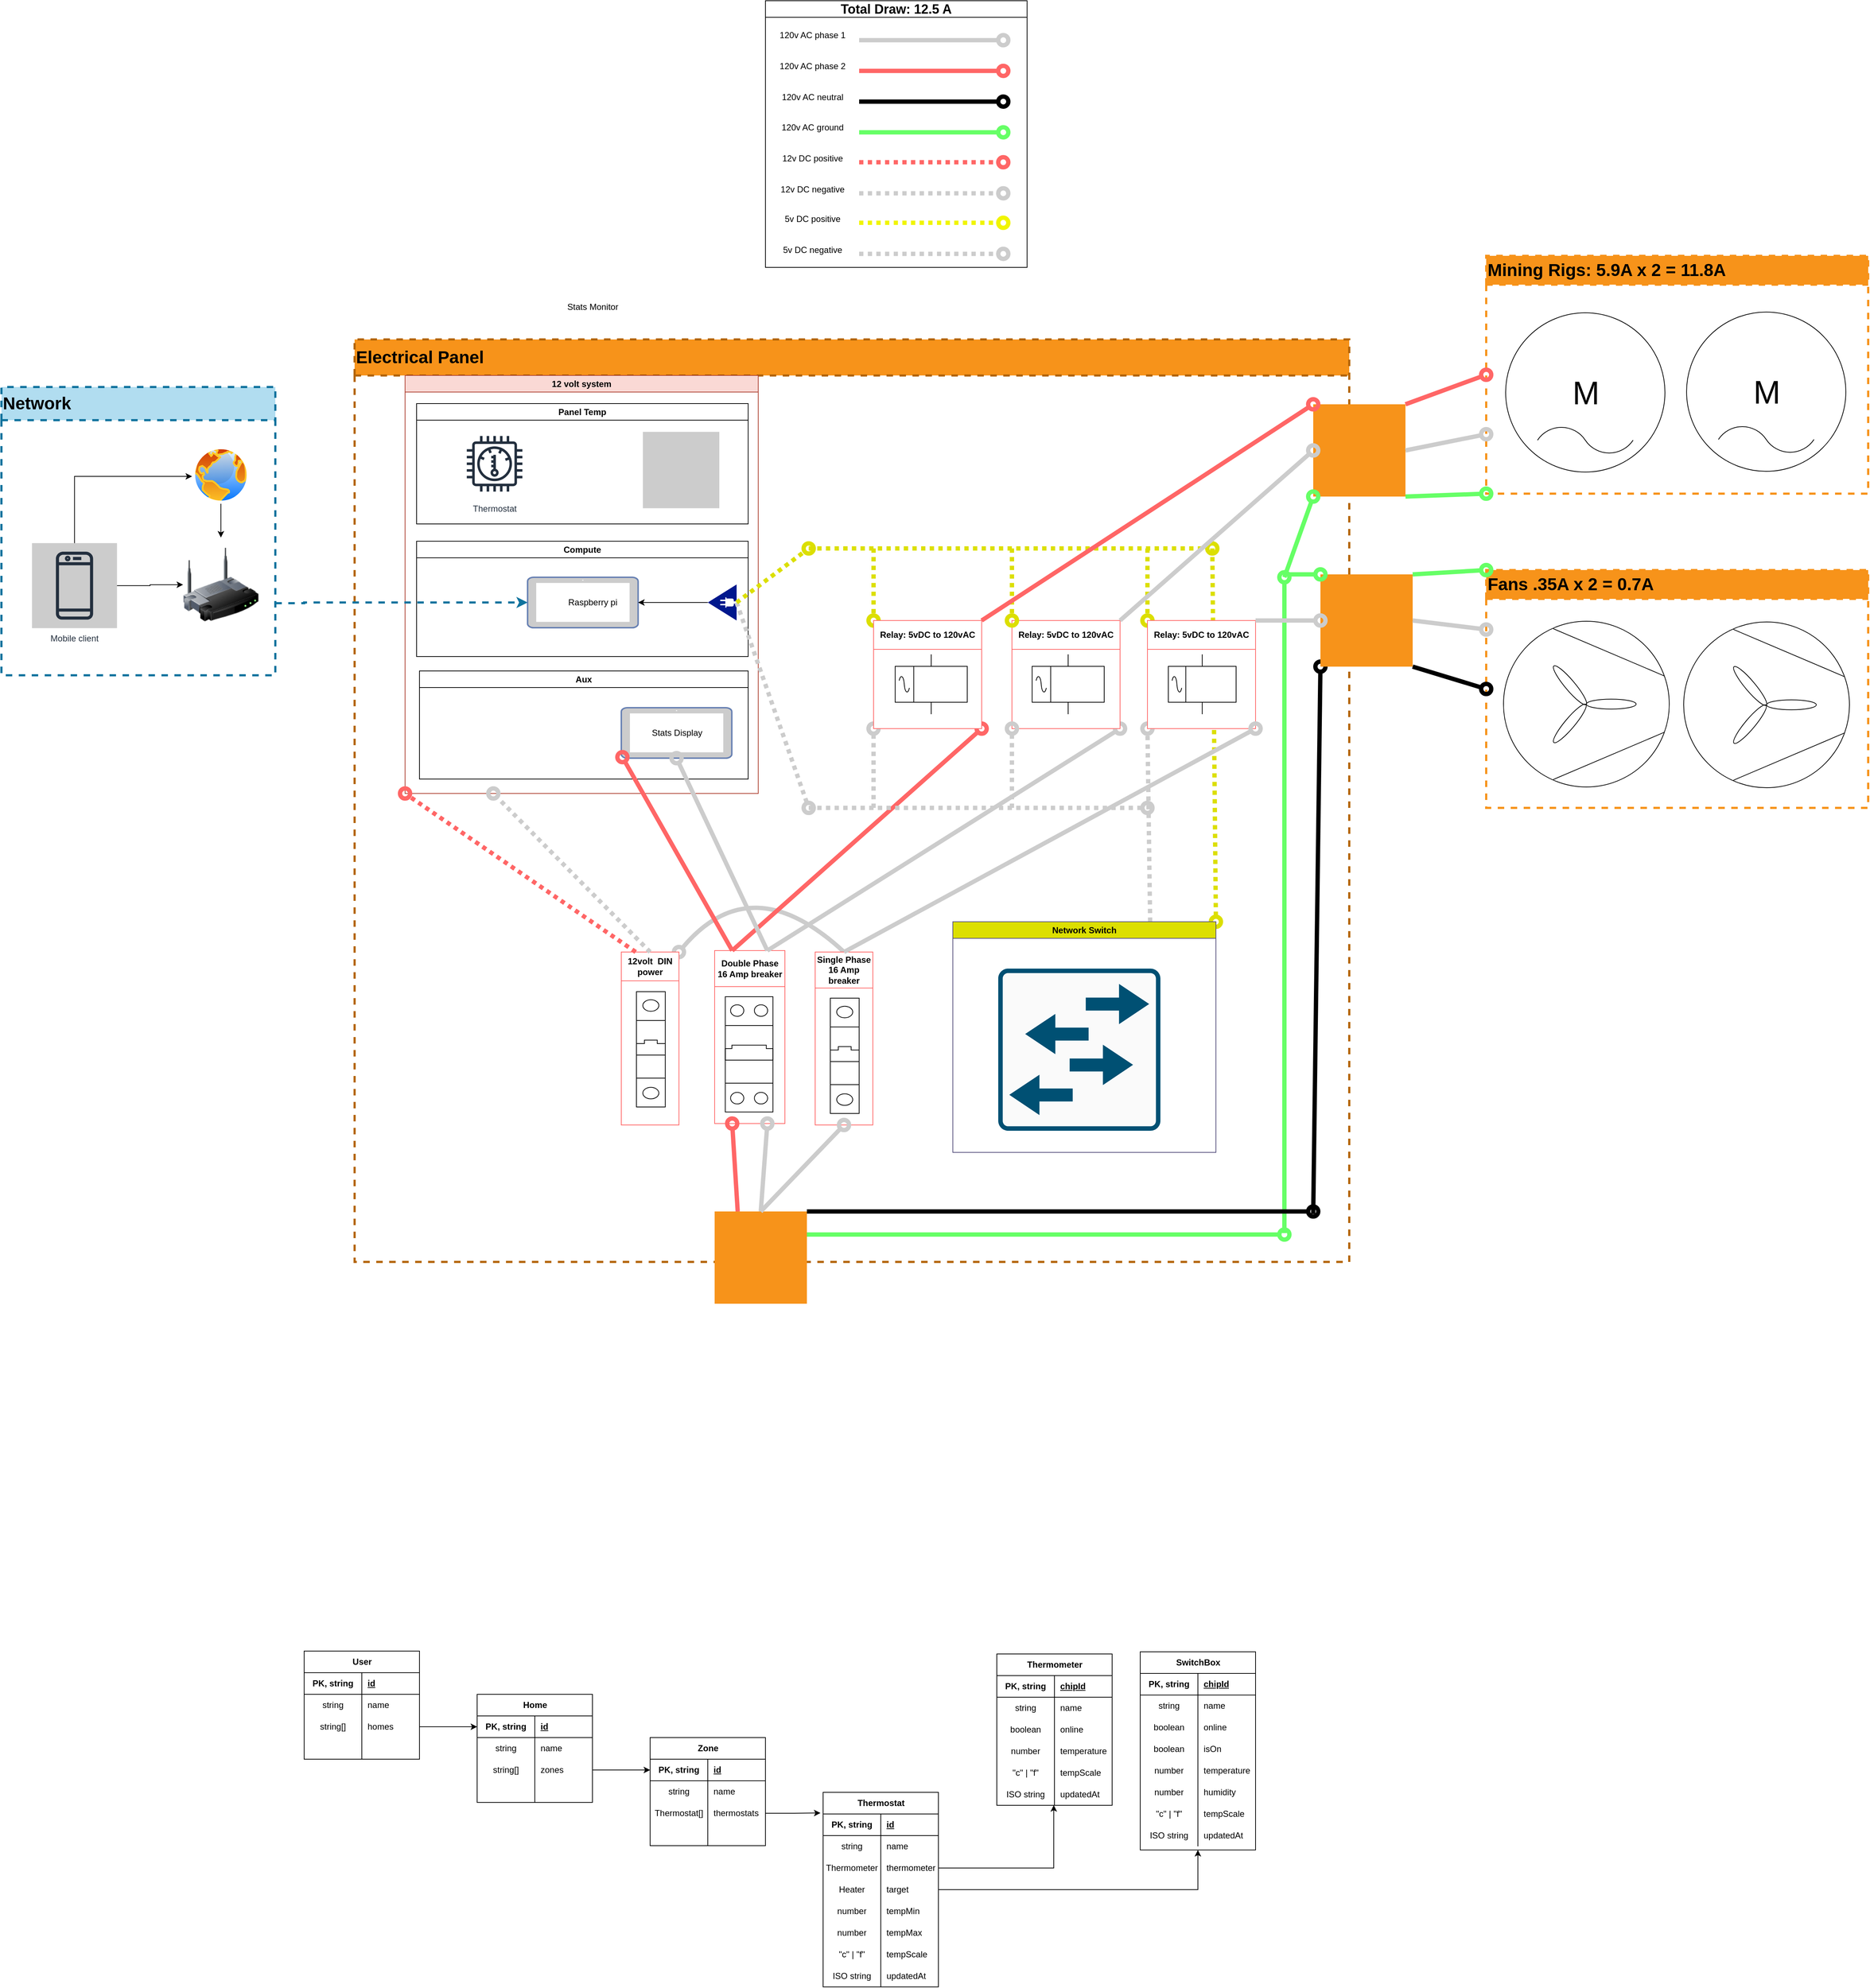 <mxfile version="22.1.17" type="github">
  <diagram name="Page-1" id="OB3lblQsoEeNs6UiwVJ4">
    <mxGraphModel dx="3443" dy="2672" grid="1" gridSize="10" guides="1" tooltips="1" connect="1" arrows="1" fold="0" page="1" pageScale="1" pageWidth="850" pageHeight="1100" math="0" shadow="0">
      <root>
        <mxCell id="0" />
        <mxCell id="1" parent="0" />
        <mxCell id="lbqxTx1LKzCst7jdHqX2-164" value="&lt;b style=&quot;border-color: var(--border-color); font-size: 18px;&quot;&gt;Total Draw: 12.5 A&lt;/b&gt;" style="swimlane;whiteSpace=wrap;html=1;container=0;swimlaneFillColor=default;movable=0;resizable=0;rotatable=0;deletable=0;editable=0;locked=1;connectable=0;" parent="1" vertex="1">
          <mxGeometry x="-840" y="-1320" width="363" height="370" as="geometry" />
        </mxCell>
        <mxCell id="lbqxTx1LKzCst7jdHqX2-200" value="&lt;font style=&quot;font-size: 24px;&quot;&gt;Electrical Panel&lt;/font&gt;" style="swimlane;whiteSpace=wrap;html=1;dashed=1;strokeColor=#b46504;strokeWidth=3;align=left;swimlaneFillColor=default;startSize=50;fillColor=#F7931A;movable=1;resizable=1;rotatable=1;deletable=1;editable=1;locked=0;connectable=1;" parent="1" vertex="1">
          <mxGeometry x="-1410" y="-850" width="1380" height="1280" as="geometry" />
        </mxCell>
        <mxCell id="lbqxTx1LKzCst7jdHqX2-257" value="" style="edgeStyle=none;orthogonalLoop=1;jettySize=auto;html=1;rounded=0;endArrow=oval;startSize=14;endSize=14;sourcePerimeterSpacing=8;targetPerimeterSpacing=8;curved=1;strokeWidth=6;endFill=0;fillColor=none;strokeColor=#CCCCCC;shadow=0;entryX=1;entryY=0;entryDx=0;entryDy=0;exitX=0.5;exitY=0;exitDx=0;exitDy=0;" parent="lbqxTx1LKzCst7jdHqX2-200" source="lbqxTx1LKzCst7jdHqX2-246" target="lbqxTx1LKzCst7jdHqX2-225" edge="1">
          <mxGeometry width="140" relative="1" as="geometry">
            <mxPoint x="284" y="830" as="sourcePoint" />
            <mxPoint x="70" y="600" as="targetPoint" />
            <Array as="points">
              <mxPoint x="550" y="730" />
            </Array>
          </mxGeometry>
        </mxCell>
        <mxCell id="lbqxTx1LKzCst7jdHqX2-222" value="12 volt system" style="swimlane;whiteSpace=wrap;html=1;strokeColor=#ae4132;fillColor=#fad9d5;swimlaneFillColor=default;movable=1;resizable=1;rotatable=1;deletable=1;editable=1;locked=0;connectable=1;" parent="lbqxTx1LKzCst7jdHqX2-200" vertex="1">
          <mxGeometry x="70" y="50" width="490" height="580" as="geometry" />
        </mxCell>
        <mxCell id="lbqxTx1LKzCst7jdHqX2-198" value="Panel Temp" style="swimlane;whiteSpace=wrap;html=1;container=0;" parent="lbqxTx1LKzCst7jdHqX2-222" vertex="1">
          <mxGeometry x="16" y="39" width="460" height="167.05" as="geometry" />
        </mxCell>
        <mxCell id="lbqxTx1LKzCst7jdHqX2-199" value="Thermostat" style="sketch=0;outlineConnect=0;fontColor=#232F3E;gradientColor=none;strokeColor=#232F3E;fillColor=#ffffff;dashed=0;verticalLabelPosition=bottom;verticalAlign=top;align=center;html=1;fontSize=12;fontStyle=0;aspect=fixed;shape=mxgraph.aws4.resourceIcon;resIcon=mxgraph.aws4.thermostat;container=0;" parent="lbqxTx1LKzCst7jdHqX2-198" vertex="1">
          <mxGeometry x="60" y="35.3" width="96.45" height="96.45" as="geometry" />
        </mxCell>
        <mxCell id="lbqxTx1LKzCst7jdHqX2-175" value="" style="shape=image;html=1;verticalAlign=top;verticalLabelPosition=bottom;labelBackgroundColor=#ffffff;imageAspect=0;aspect=fixed;image=https://cdn1.iconfinder.com/data/icons/bootstrap-vol-2/16/fan-128.png;imageBackground=#CCCCCC;container=0;" parent="lbqxTx1LKzCst7jdHqX2-198" vertex="1">
          <mxGeometry x="314" y="39.22" width="106" height="106" as="geometry" />
        </mxCell>
        <mxCell id="lbqxTx1LKzCst7jdHqX2-197" value="" style="group" parent="lbqxTx1LKzCst7jdHqX2-222" vertex="1" connectable="0">
          <mxGeometry x="16" y="230" width="460" height="160" as="geometry" />
        </mxCell>
        <mxCell id="lbqxTx1LKzCst7jdHqX2-193" value="Compute" style="swimlane;whiteSpace=wrap;html=1;" parent="lbqxTx1LKzCst7jdHqX2-197" vertex="1">
          <mxGeometry width="460.0" height="160" as="geometry" />
        </mxCell>
        <mxCell id="lbqxTx1LKzCst7jdHqX2-191" value="" style="sketch=0;aspect=fixed;pointerEvents=1;shadow=0;dashed=0;html=1;strokeColor=none;labelPosition=center;verticalLabelPosition=bottom;verticalAlign=top;align=center;fillColor=#00188D;shape=mxgraph.mscae.enterprise.plug_and_play;rotation=-180;" parent="lbqxTx1LKzCst7jdHqX2-193" vertex="1">
          <mxGeometry x="404.0" y="60.0" width="40" height="50" as="geometry" />
        </mxCell>
        <mxCell id="lbqxTx1LKzCst7jdHqX2-180" value="" style="fontColor=#0066CC;verticalAlign=top;verticalLabelPosition=bottom;labelPosition=center;align=center;html=1;outlineConnect=0;fillColor=#CCCCCC;strokeColor=#6881B3;gradientColor=none;gradientDirection=north;strokeWidth=2;shape=mxgraph.networks.tablet;movable=1;resizable=1;rotatable=1;deletable=1;editable=1;locked=0;connectable=1;" parent="lbqxTx1LKzCst7jdHqX2-193" vertex="1">
          <mxGeometry x="154.001" y="50" width="153.333" height="70" as="geometry" />
        </mxCell>
        <mxCell id="lbqxTx1LKzCst7jdHqX2-319" style="edgeStyle=orthogonalEdgeStyle;rounded=0;orthogonalLoop=1;jettySize=auto;html=1;exitX=1;exitY=0.5;exitDx=0;exitDy=0;exitPerimeter=0;entryX=1;entryY=0.5;entryDx=0;entryDy=0;entryPerimeter=0;" parent="lbqxTx1LKzCst7jdHqX2-193" source="lbqxTx1LKzCst7jdHqX2-191" target="lbqxTx1LKzCst7jdHqX2-180" edge="1">
          <mxGeometry relative="1" as="geometry" />
        </mxCell>
        <mxCell id="lbqxTx1LKzCst7jdHqX2-182" value="" style="group" parent="lbqxTx1LKzCst7jdHqX2-193" vertex="1" connectable="0">
          <mxGeometry x="194.001" y="50.0" width="153.333" height="70" as="geometry" />
        </mxCell>
        <mxCell id="lbqxTx1LKzCst7jdHqX2-181" value="Raspberry pi" style="text;html=1;align=center;verticalAlign=middle;resizable=1;points=[];autosize=1;strokeColor=none;fillColor=none;movable=1;rotatable=1;deletable=1;editable=1;locked=0;connectable=1;" parent="lbqxTx1LKzCst7jdHqX2-182" vertex="1">
          <mxGeometry x="6.67" y="20" width="86.33" height="30" as="geometry" />
        </mxCell>
        <mxCell id="lbqxTx1LKzCst7jdHqX2-232" value="" style="group" parent="lbqxTx1LKzCst7jdHqX2-222" vertex="1" connectable="0">
          <mxGeometry x="20" y="410" width="456" height="150" as="geometry" />
        </mxCell>
        <mxCell id="lbqxTx1LKzCst7jdHqX2-228" value="Aux" style="swimlane;whiteSpace=wrap;html=1;" parent="lbqxTx1LKzCst7jdHqX2-232" vertex="1">
          <mxGeometry width="456.0" height="150" as="geometry" />
        </mxCell>
        <mxCell id="lbqxTx1LKzCst7jdHqX2-286" value="" style="group" parent="lbqxTx1LKzCst7jdHqX2-228" vertex="1" connectable="0">
          <mxGeometry x="280.001" y="51" width="153.333" height="70" as="geometry" />
        </mxCell>
        <mxCell id="lbqxTx1LKzCst7jdHqX2-287" value="" style="fontColor=#0066CC;verticalAlign=top;verticalLabelPosition=bottom;labelPosition=center;align=center;html=1;outlineConnect=0;fillColor=#CCCCCC;strokeColor=#6881B3;gradientColor=none;gradientDirection=north;strokeWidth=2;shape=mxgraph.networks.tablet;movable=1;resizable=1;rotatable=1;deletable=1;editable=1;locked=0;connectable=1;" parent="lbqxTx1LKzCst7jdHqX2-286" vertex="1">
          <mxGeometry width="153.333" height="70" as="geometry" />
        </mxCell>
        <mxCell id="lbqxTx1LKzCst7jdHqX2-288" value="Stats Display" style="text;html=1;align=center;verticalAlign=middle;resizable=1;points=[];autosize=1;strokeColor=none;fillColor=none;movable=1;rotatable=1;deletable=1;editable=1;locked=0;connectable=1;" parent="lbqxTx1LKzCst7jdHqX2-286" vertex="1">
          <mxGeometry x="31.667" y="20" width="90" height="30" as="geometry" />
        </mxCell>
        <mxCell id="lbqxTx1LKzCst7jdHqX2-53" value="" style="edgeStyle=none;orthogonalLoop=1;jettySize=auto;html=1;rounded=0;endArrow=oval;startSize=14;endSize=14;sourcePerimeterSpacing=8;targetPerimeterSpacing=8;curved=1;strokeWidth=6;endFill=0;strokeColor=#CCCCCC;fillColor=#f5f5f5;dashed=1;entryX=0;entryY=1;entryDx=0;entryDy=0;dashPattern=1 1;" parent="lbqxTx1LKzCst7jdHqX2-200" target="lbqxTx1LKzCst7jdHqX2-260" edge="1">
          <mxGeometry width="140" relative="1" as="geometry">
            <mxPoint x="720" y="650" as="sourcePoint" />
            <mxPoint x="920" y="781.76" as="targetPoint" />
            <Array as="points" />
          </mxGeometry>
        </mxCell>
        <mxCell id="lbqxTx1LKzCst7jdHqX2-55" value="" style="edgeStyle=none;orthogonalLoop=1;jettySize=auto;html=1;rounded=0;endArrow=oval;startSize=14;endSize=14;sourcePerimeterSpacing=8;targetPerimeterSpacing=8;curved=1;strokeWidth=6;endFill=0;strokeColor=#CCCCCC;fillColor=#f5f5f5;dashed=1;entryX=0;entryY=1;entryDx=0;entryDy=0;dashPattern=1 1;exitX=0.75;exitY=0;exitDx=0;exitDy=0;" parent="lbqxTx1LKzCst7jdHqX2-200" source="lbqxTx1LKzCst7jdHqX2-316" target="lbqxTx1LKzCst7jdHqX2-275" edge="1">
          <mxGeometry width="140" relative="1" as="geometry">
            <mxPoint x="1100" y="650" as="sourcePoint" />
            <mxPoint x="1316" y="671.76" as="targetPoint" />
            <Array as="points" />
          </mxGeometry>
        </mxCell>
        <mxCell id="lbqxTx1LKzCst7jdHqX2-56" value="" style="edgeStyle=none;orthogonalLoop=1;jettySize=auto;html=1;rounded=0;endArrow=oval;startSize=14;endSize=14;sourcePerimeterSpacing=8;targetPerimeterSpacing=8;curved=1;strokeWidth=6;endFill=0;strokeColor=#DCDF01;fillColor=#f5f5f5;dashed=1;entryX=0;entryY=0;entryDx=0;entryDy=0;dashPattern=1 1;" parent="lbqxTx1LKzCst7jdHqX2-200" target="lbqxTx1LKzCst7jdHqX2-260" edge="1">
          <mxGeometry width="140" relative="1" as="geometry">
            <mxPoint x="720" y="290" as="sourcePoint" />
            <mxPoint x="818" y="740.76" as="targetPoint" />
            <Array as="points" />
          </mxGeometry>
        </mxCell>
        <mxCell id="lbqxTx1LKzCst7jdHqX2-60" value="" style="edgeStyle=none;orthogonalLoop=1;jettySize=auto;html=1;rounded=0;endArrow=oval;startSize=14;endSize=14;sourcePerimeterSpacing=8;targetPerimeterSpacing=8;curved=1;strokeWidth=6;endFill=0;strokeColor=#DCDF01;fillColor=#f5f5f5;dashed=1;entryX=0;entryY=0;entryDx=0;entryDy=0;dashPattern=1 1;" parent="lbqxTx1LKzCst7jdHqX2-200" target="lbqxTx1LKzCst7jdHqX2-275" edge="1">
          <mxGeometry width="140" relative="1" as="geometry">
            <mxPoint x="1100" y="290" as="sourcePoint" />
            <mxPoint x="1214" y="671.76" as="targetPoint" />
            <Array as="points" />
          </mxGeometry>
        </mxCell>
        <mxCell id="lbqxTx1LKzCst7jdHqX2-245" value="" style="group" parent="lbqxTx1LKzCst7jdHqX2-200" vertex="1" connectable="0">
          <mxGeometry x="639" y="850" width="80" height="240" as="geometry" />
        </mxCell>
        <mxCell id="lbqxTx1LKzCst7jdHqX2-246" value="Single Phase&lt;br&gt;16 Amp breaker" style="swimlane;whiteSpace=wrap;html=1;startSize=50;fillColor=default;strokeColor=#FF6666;swimlaneFillColor=default;" parent="lbqxTx1LKzCst7jdHqX2-245" vertex="1">
          <mxGeometry width="80" height="240" as="geometry" />
        </mxCell>
        <mxCell id="lbqxTx1LKzCst7jdHqX2-247" value="" style="verticalLabelPosition=bottom;dashed=0;shadow=0;html=1;align=center;verticalAlign=top;shape=mxgraph.cabinets.cb_1p;fillColor=default;strokeColor=default;swimlaneFillColor=default;" parent="lbqxTx1LKzCst7jdHqX2-245" vertex="1">
          <mxGeometry x="21" y="64" width="40" height="160" as="geometry" />
        </mxCell>
        <mxCell id="lbqxTx1LKzCst7jdHqX2-248" value="0" style="group" parent="lbqxTx1LKzCst7jdHqX2-200" vertex="1" connectable="0">
          <mxGeometry x="497.52" y="848" width="97.48" height="240" as="geometry" />
        </mxCell>
        <mxCell id="lbqxTx1LKzCst7jdHqX2-249" value="Double Phase&lt;br&gt;16 Amp breaker" style="swimlane;whiteSpace=wrap;html=1;startSize=50;fillColor=default;strokeColor=#FF6666;swimlaneFillColor=default;" parent="lbqxTx1LKzCst7jdHqX2-248" vertex="1">
          <mxGeometry x="2" width="97.48" height="240" as="geometry" />
        </mxCell>
        <mxCell id="lbqxTx1LKzCst7jdHqX2-37" value="" style="edgeStyle=none;orthogonalLoop=1;jettySize=auto;html=1;rounded=0;endArrow=oval;startSize=14;endSize=14;sourcePerimeterSpacing=8;targetPerimeterSpacing=8;curved=1;strokeWidth=6;endFill=0;fillColor=none;strokeColor=#FF6666;shadow=0;exitX=0.25;exitY=0;exitDx=0;exitDy=0;entryX=1;entryY=1;entryDx=0;entryDy=0;" parent="lbqxTx1LKzCst7jdHqX2-200" source="lbqxTx1LKzCst7jdHqX2-249" target="lbqxTx1LKzCst7jdHqX2-260" edge="1">
          <mxGeometry width="140" relative="1" as="geometry">
            <mxPoint x="950" y="975" as="sourcePoint" />
            <mxPoint x="760" y="590" as="targetPoint" />
            <Array as="points" />
          </mxGeometry>
        </mxCell>
        <mxCell id="lbqxTx1LKzCst7jdHqX2-38" value="" style="edgeStyle=none;orthogonalLoop=1;jettySize=auto;html=1;rounded=0;endArrow=oval;startSize=14;endSize=14;sourcePerimeterSpacing=8;targetPerimeterSpacing=8;curved=1;strokeWidth=6;endFill=0;fillColor=none;strokeColor=#CCCCCC;shadow=0;exitX=0.75;exitY=0;exitDx=0;exitDy=0;entryX=1;entryY=1;entryDx=0;entryDy=0;" parent="lbqxTx1LKzCst7jdHqX2-200" source="lbqxTx1LKzCst7jdHqX2-249" target="lbqxTx1LKzCst7jdHqX2-271" edge="1">
          <mxGeometry width="140" relative="1" as="geometry">
            <mxPoint x="990" y="980" as="sourcePoint" />
            <mxPoint x="1100" y="880" as="targetPoint" />
            <Array as="points" />
          </mxGeometry>
        </mxCell>
        <mxCell id="lbqxTx1LKzCst7jdHqX2-241" value="" style="group" parent="lbqxTx1LKzCst7jdHqX2-200" vertex="1" connectable="0">
          <mxGeometry x="370" y="850" width="80" height="240" as="geometry" />
        </mxCell>
        <mxCell id="lbqxTx1LKzCst7jdHqX2-225" value="12volt&amp;nbsp; DIN power" style="swimlane;whiteSpace=wrap;html=1;startSize=40;fillColor=default;strokeColor=#FF6666;swimlaneFillColor=default;" parent="lbqxTx1LKzCst7jdHqX2-241" vertex="1">
          <mxGeometry width="80" height="240" as="geometry" />
        </mxCell>
        <mxCell id="lbqxTx1LKzCst7jdHqX2-238" value="" style="verticalLabelPosition=bottom;dashed=0;shadow=0;html=1;align=center;verticalAlign=top;shape=mxgraph.cabinets.cb_1p;fillColor=default;strokeColor=default;swimlaneFillColor=default;" parent="lbqxTx1LKzCst7jdHqX2-241" vertex="1">
          <mxGeometry x="21" y="55" width="40" height="160" as="geometry" />
        </mxCell>
        <mxCell id="lbqxTx1LKzCst7jdHqX2-258" value="" style="edgeStyle=none;orthogonalLoop=1;jettySize=auto;html=1;rounded=0;endArrow=oval;startSize=14;endSize=14;sourcePerimeterSpacing=8;targetPerimeterSpacing=8;curved=1;strokeWidth=6;endFill=0;strokeColor=#FF6666;fillColor=#f5f5f5;dashed=1;dashPattern=1 1;exitX=0.25;exitY=0;exitDx=0;exitDy=0;entryX=0;entryY=1;entryDx=0;entryDy=0;" parent="lbqxTx1LKzCst7jdHqX2-200" source="lbqxTx1LKzCst7jdHqX2-225" target="lbqxTx1LKzCst7jdHqX2-222" edge="1">
          <mxGeometry width="140" relative="1" as="geometry">
            <mxPoint x="90" y="790" as="sourcePoint" />
            <mxPoint x="120" y="680" as="targetPoint" />
            <Array as="points" />
          </mxGeometry>
        </mxCell>
        <mxCell id="lbqxTx1LKzCst7jdHqX2-259" value="" style="edgeStyle=none;orthogonalLoop=1;jettySize=auto;html=1;rounded=0;endArrow=oval;startSize=14;endSize=14;sourcePerimeterSpacing=8;targetPerimeterSpacing=8;curved=1;strokeWidth=6;endFill=0;strokeColor=#CCCCCC;fillColor=#f5f5f5;dashed=1;dashPattern=1 1;exitX=0.5;exitY=0;exitDx=0;exitDy=0;entryX=0.25;entryY=1;entryDx=0;entryDy=0;" parent="lbqxTx1LKzCst7jdHqX2-200" source="lbqxTx1LKzCst7jdHqX2-225" target="lbqxTx1LKzCst7jdHqX2-222" edge="1">
          <mxGeometry width="140" relative="1" as="geometry">
            <mxPoint x="200" y="735.88" as="sourcePoint" />
            <mxPoint x="160" y="670" as="targetPoint" />
            <Array as="points" />
          </mxGeometry>
        </mxCell>
        <mxCell id="lbqxTx1LKzCst7jdHqX2-260" value="Relay: 5vDC to 120vAC" style="swimlane;whiteSpace=wrap;html=1;startSize=40;swimlaneFillColor=default;strokeColor=#FF6666;" parent="lbqxTx1LKzCst7jdHqX2-200" vertex="1">
          <mxGeometry x="720" y="390" width="150" height="150" as="geometry" />
        </mxCell>
        <mxCell id="lbqxTx1LKzCst7jdHqX2-271" value="Relay: 5vDC to 120vAC" style="swimlane;whiteSpace=wrap;html=1;startSize=40;swimlaneFillColor=default;strokeColor=#FF6666;" parent="lbqxTx1LKzCst7jdHqX2-200" vertex="1">
          <mxGeometry x="912" y="390" width="150" height="150" as="geometry" />
        </mxCell>
        <mxCell id="lbqxTx1LKzCst7jdHqX2-272" value="" style="pointerEvents=1;verticalLabelPosition=bottom;shadow=0;dashed=0;align=center;html=1;verticalAlign=top;shape=mxgraph.electrical.electro-mechanical.relay;swimlaneFillColor=default;strokeColor=#000000;" parent="lbqxTx1LKzCst7jdHqX2-200" vertex="1">
          <mxGeometry x="940" y="437" width="100" height="83" as="geometry" />
        </mxCell>
        <mxCell id="lbqxTx1LKzCst7jdHqX2-273" value="" style="edgeStyle=none;orthogonalLoop=1;jettySize=auto;html=1;rounded=0;endArrow=oval;startSize=14;endSize=14;sourcePerimeterSpacing=8;targetPerimeterSpacing=8;curved=1;strokeWidth=6;endFill=0;strokeColor=#DCDF01;fillColor=#f5f5f5;dashed=1;entryX=0;entryY=0;entryDx=0;entryDy=0;dashPattern=1 1;" parent="lbqxTx1LKzCst7jdHqX2-200" target="lbqxTx1LKzCst7jdHqX2-271" edge="1">
          <mxGeometry width="140" relative="1" as="geometry">
            <mxPoint x="912" y="290" as="sourcePoint" />
            <mxPoint x="922" y="330" as="targetPoint" />
            <Array as="points" />
          </mxGeometry>
        </mxCell>
        <mxCell id="lbqxTx1LKzCst7jdHqX2-274" value="" style="edgeStyle=none;orthogonalLoop=1;jettySize=auto;html=1;rounded=0;endArrow=oval;startSize=14;endSize=14;sourcePerimeterSpacing=8;targetPerimeterSpacing=8;curved=1;strokeWidth=6;endFill=0;strokeColor=#CCCCCC;fillColor=#f5f5f5;dashed=1;entryX=0;entryY=1;entryDx=0;entryDy=0;dashPattern=1 1;" parent="lbqxTx1LKzCst7jdHqX2-200" target="lbqxTx1LKzCst7jdHqX2-271" edge="1">
          <mxGeometry width="140" relative="1" as="geometry">
            <mxPoint x="912" y="650" as="sourcePoint" />
            <mxPoint x="712" y="550" as="targetPoint" />
            <Array as="points" />
          </mxGeometry>
        </mxCell>
        <mxCell id="lbqxTx1LKzCst7jdHqX2-277" value="" style="edgeStyle=none;orthogonalLoop=1;jettySize=auto;html=1;rounded=0;endArrow=oval;startSize=14;endSize=14;sourcePerimeterSpacing=8;targetPerimeterSpacing=8;curved=1;strokeWidth=6;endFill=0;strokeColor=#DCDF01;fillColor=#f5f5f5;dashed=1;dashPattern=1 1;" parent="lbqxTx1LKzCst7jdHqX2-200" edge="1">
          <mxGeometry width="140" relative="1" as="geometry">
            <mxPoint x="630" y="290" as="sourcePoint" />
            <mxPoint x="1190" y="290" as="targetPoint" />
            <Array as="points" />
          </mxGeometry>
        </mxCell>
        <mxCell id="lbqxTx1LKzCst7jdHqX2-278" value="" style="edgeStyle=none;orthogonalLoop=1;jettySize=auto;html=1;rounded=0;endArrow=oval;startSize=14;endSize=14;sourcePerimeterSpacing=8;targetPerimeterSpacing=8;curved=1;strokeWidth=6;endFill=0;strokeColor=#CCCCCC;fillColor=#f5f5f5;dashed=1;dashPattern=1 1;" parent="lbqxTx1LKzCst7jdHqX2-200" edge="1">
          <mxGeometry width="140" relative="1" as="geometry">
            <mxPoint x="630" y="650" as="sourcePoint" />
            <mxPoint x="1100" y="650" as="targetPoint" />
            <Array as="points" />
          </mxGeometry>
        </mxCell>
        <mxCell id="lbqxTx1LKzCst7jdHqX2-279" value="" style="edgeStyle=none;orthogonalLoop=1;jettySize=auto;html=1;rounded=0;endArrow=oval;startSize=14;endSize=14;sourcePerimeterSpacing=8;targetPerimeterSpacing=8;curved=1;strokeWidth=6;endFill=0;strokeColor=#CCCCCC;fillColor=#f5f5f5;dashed=1;dashPattern=1 1;exitX=0;exitY=0.5;exitDx=0;exitDy=0;exitPerimeter=0;" parent="lbqxTx1LKzCst7jdHqX2-200" source="lbqxTx1LKzCst7jdHqX2-191" edge="1">
          <mxGeometry width="140" relative="1" as="geometry">
            <mxPoint x="730" y="660" as="sourcePoint" />
            <mxPoint x="630" y="650" as="targetPoint" />
            <Array as="points" />
          </mxGeometry>
        </mxCell>
        <mxCell id="lbqxTx1LKzCst7jdHqX2-318" value="" style="edgeStyle=none;orthogonalLoop=1;jettySize=auto;html=1;rounded=0;endArrow=oval;startSize=14;endSize=14;sourcePerimeterSpacing=8;targetPerimeterSpacing=8;curved=1;strokeWidth=6;endFill=0;strokeColor=#DCDF01;fillColor=#f5f5f5;dashed=1;dashPattern=1 1;entryX=1;entryY=0;entryDx=0;entryDy=0;" parent="lbqxTx1LKzCst7jdHqX2-200" target="lbqxTx1LKzCst7jdHqX2-316" edge="1">
          <mxGeometry width="140" relative="1" as="geometry">
            <mxPoint x="1190" y="290" as="sourcePoint" />
            <mxPoint x="1200" y="750" as="targetPoint" />
            <Array as="points" />
          </mxGeometry>
        </mxCell>
        <mxCell id="lbqxTx1LKzCst7jdHqX2-280" value="" style="edgeStyle=none;orthogonalLoop=1;jettySize=auto;html=1;rounded=0;endArrow=oval;startSize=14;endSize=14;sourcePerimeterSpacing=8;targetPerimeterSpacing=8;curved=1;strokeWidth=6;endFill=0;strokeColor=#DCDF01;fillColor=#f5f5f5;dashed=1;dashPattern=1 1;exitX=0;exitY=0.5;exitDx=0;exitDy=0;exitPerimeter=0;" parent="lbqxTx1LKzCst7jdHqX2-200" source="lbqxTx1LKzCst7jdHqX2-191" edge="1">
          <mxGeometry width="140" relative="1" as="geometry">
            <mxPoint x="640" y="300" as="sourcePoint" />
            <mxPoint x="630" y="290" as="targetPoint" />
            <Array as="points" />
          </mxGeometry>
        </mxCell>
        <mxCell id="lbqxTx1LKzCst7jdHqX2-289" value="" style="edgeStyle=none;orthogonalLoop=1;jettySize=auto;html=1;rounded=0;endArrow=oval;startSize=14;endSize=14;sourcePerimeterSpacing=8;targetPerimeterSpacing=8;curved=1;strokeWidth=6;endFill=0;fillColor=none;strokeColor=#FF6666;shadow=0;entryX=0.01;entryY=0.98;entryDx=0;entryDy=0;entryPerimeter=0;exitX=0.25;exitY=0;exitDx=0;exitDy=0;" parent="lbqxTx1LKzCst7jdHqX2-200" source="lbqxTx1LKzCst7jdHqX2-249" target="lbqxTx1LKzCst7jdHqX2-287" edge="1">
          <mxGeometry width="140" relative="1" as="geometry">
            <mxPoint x="270" y="840" as="sourcePoint" />
            <mxPoint x="880" y="550" as="targetPoint" />
            <Array as="points" />
          </mxGeometry>
        </mxCell>
        <mxCell id="lbqxTx1LKzCst7jdHqX2-290" value="" style="edgeStyle=none;orthogonalLoop=1;jettySize=auto;html=1;rounded=0;endArrow=oval;startSize=14;endSize=14;sourcePerimeterSpacing=8;targetPerimeterSpacing=8;curved=1;strokeWidth=6;endFill=0;fillColor=none;strokeColor=#CCCCCC;shadow=0;entryX=0.5;entryY=1;entryDx=0;entryDy=0;entryPerimeter=0;exitX=0.75;exitY=0;exitDx=0;exitDy=0;" parent="lbqxTx1LKzCst7jdHqX2-200" source="lbqxTx1LKzCst7jdHqX2-249" target="lbqxTx1LKzCst7jdHqX2-287" edge="1">
          <mxGeometry width="140" relative="1" as="geometry">
            <mxPoint x="320" y="830" as="sourcePoint" />
            <mxPoint x="1072" y="550" as="targetPoint" />
            <Array as="points" />
          </mxGeometry>
        </mxCell>
        <mxCell id="lbqxTx1LKzCst7jdHqX2-275" value="Relay: 5vDC to 120vAC" style="swimlane;whiteSpace=wrap;html=1;startSize=40;swimlaneFillColor=default;strokeColor=#FF6666;" parent="lbqxTx1LKzCst7jdHqX2-200" vertex="1">
          <mxGeometry x="1100" y="390" width="150" height="150" as="geometry" />
        </mxCell>
        <mxCell id="lbqxTx1LKzCst7jdHqX2-234" value="" style="shape=image;html=1;verticalAlign=top;verticalLabelPosition=bottom;imageAspect=0;aspect=fixed;image=https://cdn1.iconfinder.com/data/icons/science-technology-outline-24-px/24/Electrical_plug_plug_plug_connector_plug_in_power_plug-128.png;imageBackground=#F7931A;" parent="lbqxTx1LKzCst7jdHqX2-200" vertex="1">
          <mxGeometry x="499.52" y="1210" width="128" height="128" as="geometry" />
        </mxCell>
        <mxCell id="lbqxTx1LKzCst7jdHqX2-276" value="" style="pointerEvents=1;verticalLabelPosition=bottom;shadow=0;dashed=0;align=center;html=1;verticalAlign=top;shape=mxgraph.electrical.electro-mechanical.relay;swimlaneFillColor=default;strokeColor=#000000;" parent="lbqxTx1LKzCst7jdHqX2-200" vertex="1">
          <mxGeometry x="1129" y="437" width="94" height="83" as="geometry" />
        </mxCell>
        <mxCell id="lbqxTx1LKzCst7jdHqX2-18" value="" style="edgeStyle=none;orthogonalLoop=1;jettySize=auto;html=1;rounded=0;endArrow=oval;startSize=14;endSize=14;sourcePerimeterSpacing=8;targetPerimeterSpacing=8;curved=1;strokeWidth=6;endFill=0;fillColor=none;strokeColor=#CCCCCC;shadow=0;entryX=0.75;entryY=1;entryDx=0;entryDy=0;exitX=0.5;exitY=0;exitDx=0;exitDy=0;" parent="lbqxTx1LKzCst7jdHqX2-200" source="lbqxTx1LKzCst7jdHqX2-234" target="lbqxTx1LKzCst7jdHqX2-249" edge="1">
          <mxGeometry width="140" relative="1" as="geometry">
            <mxPoint x="990" y="1270" as="sourcePoint" />
            <mxPoint x="991" y="1170" as="targetPoint" />
            <Array as="points" />
          </mxGeometry>
        </mxCell>
        <mxCell id="lbqxTx1LKzCst7jdHqX2-16" value="" style="edgeStyle=none;orthogonalLoop=1;jettySize=auto;html=1;rounded=0;endArrow=oval;startSize=14;endSize=14;sourcePerimeterSpacing=8;targetPerimeterSpacing=8;curved=1;strokeWidth=6;endFill=0;fillColor=none;strokeColor=#FF6666;shadow=0;entryX=0.25;entryY=1;entryDx=0;entryDy=0;exitX=0.25;exitY=0;exitDx=0;exitDy=0;" parent="lbqxTx1LKzCst7jdHqX2-200" source="lbqxTx1LKzCst7jdHqX2-234" target="lbqxTx1LKzCst7jdHqX2-249" edge="1">
          <mxGeometry width="140" relative="1" as="geometry">
            <mxPoint x="950" y="1230" as="sourcePoint" />
            <mxPoint x="950" y="1170" as="targetPoint" />
            <Array as="points" />
          </mxGeometry>
        </mxCell>
        <mxCell id="lbqxTx1LKzCst7jdHqX2-21" value="" style="edgeStyle=none;orthogonalLoop=1;jettySize=auto;html=1;rounded=0;endArrow=oval;startSize=14;endSize=14;sourcePerimeterSpacing=8;targetPerimeterSpacing=8;curved=1;strokeWidth=6;endFill=0;fillColor=none;strokeColor=#CCCCCC;shadow=0;entryX=0.5;entryY=1;entryDx=0;entryDy=0;exitX=0.5;exitY=0;exitDx=0;exitDy=0;" parent="lbqxTx1LKzCst7jdHqX2-200" source="lbqxTx1LKzCst7jdHqX2-234" target="lbqxTx1LKzCst7jdHqX2-246" edge="1">
          <mxGeometry width="140" relative="1" as="geometry">
            <mxPoint x="1294" y="1270" as="sourcePoint" />
            <mxPoint x="1290" y="1150" as="targetPoint" />
            <Array as="points" />
          </mxGeometry>
        </mxCell>
        <mxCell id="lbqxTx1LKzCst7jdHqX2-316" value="Network Switch" style="swimlane;whiteSpace=wrap;html=1;fillColor=#DCDF01;strokeColor=#56517e;" parent="lbqxTx1LKzCst7jdHqX2-200" vertex="1">
          <mxGeometry x="830" y="808" width="365" height="320" as="geometry" />
        </mxCell>
        <mxCell id="lbqxTx1LKzCst7jdHqX2-317" value="" style="sketch=0;points=[[0.015,0.015,0],[0.985,0.015,0],[0.985,0.985,0],[0.015,0.985,0],[0.25,0,0],[0.5,0,0],[0.75,0,0],[1,0.25,0],[1,0.5,0],[1,0.75,0],[0.75,1,0],[0.5,1,0],[0.25,1,0],[0,0.75,0],[0,0.5,0],[0,0.25,0]];verticalLabelPosition=bottom;html=1;verticalAlign=top;aspect=fixed;align=center;pointerEvents=1;shape=mxgraph.cisco19.rect;prIcon=workgroup_switch;fillColor=#FAFAFA;strokeColor=#005073;" parent="lbqxTx1LKzCst7jdHqX2-316" vertex="1">
          <mxGeometry x="63" y="65" width="225" height="225" as="geometry" />
        </mxCell>
        <mxCell id="lbqxTx1LKzCst7jdHqX2-41" value="" style="edgeStyle=none;orthogonalLoop=1;jettySize=auto;html=1;rounded=0;endArrow=oval;startSize=14;endSize=14;sourcePerimeterSpacing=8;targetPerimeterSpacing=8;curved=1;strokeWidth=6;endFill=0;fillColor=none;strokeColor=#CCCCCC;shadow=0;exitX=0.5;exitY=0;exitDx=0;exitDy=0;entryX=1;entryY=1;entryDx=0;entryDy=0;" parent="lbqxTx1LKzCst7jdHqX2-200" source="lbqxTx1LKzCst7jdHqX2-246" target="lbqxTx1LKzCst7jdHqX2-275" edge="1">
          <mxGeometry width="140" relative="1" as="geometry">
            <mxPoint x="1294.91" y="943" as="sourcePoint" />
            <mxPoint x="1190" y="580" as="targetPoint" />
            <Array as="points" />
          </mxGeometry>
        </mxCell>
        <mxCell id="lbqxTx1LKzCst7jdHqX2-46" value="" style="edgeStyle=none;orthogonalLoop=1;jettySize=auto;html=1;rounded=0;endArrow=oval;startSize=14;endSize=14;sourcePerimeterSpacing=8;targetPerimeterSpacing=8;curved=1;strokeWidth=6;endFill=0;strokeColor=#000000;fillColor=#f5f5f5;entryX=0;entryY=1;entryDx=0;entryDy=0;" parent="1" target="lbqxTx1LKzCst7jdHqX2-235" edge="1">
          <mxGeometry width="140" relative="1" as="geometry">
            <mxPoint x="-80" y="363.72" as="sourcePoint" />
            <mxPoint x="-80" y="-480.0" as="targetPoint" />
            <Array as="points" />
          </mxGeometry>
        </mxCell>
        <mxCell id="lbqxTx1LKzCst7jdHqX2-50" value="" style="edgeStyle=none;orthogonalLoop=1;jettySize=auto;html=1;rounded=0;endArrow=oval;startSize=14;endSize=14;sourcePerimeterSpacing=8;targetPerimeterSpacing=8;curved=1;strokeWidth=6;endFill=0;strokeColor=#66FF66;fillColor=#f5f5f5;exitX=1;exitY=0.25;exitDx=0;exitDy=0;" parent="1" source="lbqxTx1LKzCst7jdHqX2-234" edge="1">
          <mxGeometry width="140" relative="1" as="geometry">
            <mxPoint x="12" y="500" as="sourcePoint" />
            <mxPoint x="-120" y="392" as="targetPoint" />
            <Array as="points" />
          </mxGeometry>
        </mxCell>
        <mxCell id="lbqxTx1LKzCst7jdHqX2-233" value="" style="group;movable=1;resizable=1;rotatable=1;deletable=1;editable=1;locked=0;connectable=1;" parent="1" vertex="1" connectable="0">
          <mxGeometry x="-1900" y="-784" width="380" height="400" as="geometry" />
        </mxCell>
        <mxCell id="lbqxTx1LKzCst7jdHqX2-209" value="&lt;font style=&quot;font-size: 24px;&quot;&gt;Network&lt;/font&gt;" style="swimlane;whiteSpace=wrap;html=1;dashed=1;strokeColor=#10739e;strokeWidth=3;align=left;swimlaneFillColor=default;startSize=46;fillColor=#b1ddf0;movable=1;resizable=1;rotatable=1;deletable=1;editable=1;locked=0;connectable=1;" parent="lbqxTx1LKzCst7jdHqX2-233" vertex="1">
          <mxGeometry width="380" height="400" as="geometry" />
        </mxCell>
        <mxCell id="lbqxTx1LKzCst7jdHqX2-188" style="edgeStyle=orthogonalEdgeStyle;rounded=0;orthogonalLoop=1;jettySize=auto;html=1;entryX=0;entryY=0.5;entryDx=0;entryDy=0;movable=1;resizable=1;rotatable=1;deletable=1;editable=1;locked=0;connectable=1;" parent="lbqxTx1LKzCst7jdHqX2-233" edge="1">
          <mxGeometry relative="1" as="geometry">
            <mxPoint x="101.385" y="218.673" as="sourcePoint" />
            <mxPoint x="264.48" y="124.0" as="targetPoint" />
            <Array as="points">
              <mxPoint x="101" y="124" />
            </Array>
          </mxGeometry>
        </mxCell>
        <mxCell id="lbqxTx1LKzCst7jdHqX2-171" value="Mobile client" style="sketch=0;outlineConnect=0;fontColor=#232F3E;gradientColor=none;strokeColor=#232F3E;fillColor=#CCCCCC;dashed=0;verticalLabelPosition=bottom;verticalAlign=top;align=center;html=1;fontSize=12;fontStyle=0;aspect=fixed;shape=mxgraph.aws4.resourceIcon;resIcon=mxgraph.aws4.mobile_client;container=0;movable=1;resizable=1;rotatable=1;deletable=1;editable=1;locked=0;connectable=1;" parent="lbqxTx1LKzCst7jdHqX2-233" vertex="1">
          <mxGeometry x="42.414" y="216.673" width="117.931" height="117.931" as="geometry" />
        </mxCell>
        <mxCell id="lbqxTx1LKzCst7jdHqX2-184" value="" style="image;html=1;image=img/lib/clip_art/networking/Wireless_Router_128x128.png;container=0;movable=1;resizable=1;rotatable=1;deletable=1;editable=1;locked=0;connectable=1;" parent="lbqxTx1LKzCst7jdHqX2-233" vertex="1">
          <mxGeometry x="252.069" y="208.853" width="104.828" height="130.872" as="geometry" />
        </mxCell>
        <mxCell id="lbqxTx1LKzCst7jdHqX2-219" style="edgeStyle=orthogonalEdgeStyle;rounded=0;orthogonalLoop=1;jettySize=auto;html=1;movable=1;resizable=1;rotatable=1;deletable=1;editable=1;locked=0;connectable=1;" parent="lbqxTx1LKzCst7jdHqX2-233" source="lbqxTx1LKzCst7jdHqX2-171" target="lbqxTx1LKzCst7jdHqX2-184" edge="1">
          <mxGeometry relative="1" as="geometry" />
        </mxCell>
        <mxCell id="lbqxTx1LKzCst7jdHqX2-216" value="" style="edgeStyle=orthogonalEdgeStyle;rounded=0;orthogonalLoop=1;jettySize=auto;html=1;movable=1;resizable=1;rotatable=1;deletable=1;editable=1;locked=0;connectable=1;" parent="lbqxTx1LKzCst7jdHqX2-233" target="lbqxTx1LKzCst7jdHqX2-215" edge="1">
          <mxGeometry relative="1" as="geometry">
            <mxPoint x="304.483" y="102.404" as="sourcePoint" />
            <mxPoint x="304" y="209" as="targetPoint" />
          </mxGeometry>
        </mxCell>
        <mxCell id="lbqxTx1LKzCst7jdHqX2-218" style="edgeStyle=orthogonalEdgeStyle;rounded=0;orthogonalLoop=1;jettySize=auto;html=1;movable=1;resizable=1;rotatable=1;deletable=1;editable=1;locked=0;connectable=1;" parent="lbqxTx1LKzCst7jdHqX2-233" source="lbqxTx1LKzCst7jdHqX2-215" target="lbqxTx1LKzCst7jdHqX2-184" edge="1">
          <mxGeometry relative="1" as="geometry" />
        </mxCell>
        <mxCell id="lbqxTx1LKzCst7jdHqX2-215" value="" style="image;aspect=fixed;perimeter=ellipsePerimeter;html=1;align=center;shadow=0;dashed=0;spacingTop=3;image=img/lib/active_directory/internet_globe.svg;movable=1;resizable=1;rotatable=1;deletable=1;editable=1;locked=0;connectable=1;" parent="lbqxTx1LKzCst7jdHqX2-233" vertex="1">
          <mxGeometry x="264.48" y="82" width="80" height="80" as="geometry" />
        </mxCell>
        <mxCell id="lbqxTx1LKzCst7jdHqX2-235" value="" style="shape=image;html=1;verticalAlign=top;verticalLabelPosition=bottom;imageAspect=0;aspect=fixed;image=https://cdn1.iconfinder.com/data/icons/science-technology-outline-24-px/24/Electrical_plug_plug_plug_connector_plug_in_power_plug-128.png;imageBackground=#F7931A;" parent="1" vertex="1">
          <mxGeometry x="-70" y="-524" width="128" height="128" as="geometry" />
        </mxCell>
        <mxCell id="lbqxTx1LKzCst7jdHqX2-251" value="" style="group" parent="1" vertex="1" connectable="0">
          <mxGeometry x="-895.73" y="62" width="70.25" height="160" as="geometry" />
        </mxCell>
        <mxCell id="lbqxTx1LKzCst7jdHqX2-252" value="" style="verticalLabelPosition=bottom;dashed=0;shadow=0;html=1;align=center;verticalAlign=top;shape=mxgraph.cabinets.cb_2p;" parent="lbqxTx1LKzCst7jdHqX2-251" vertex="1">
          <mxGeometry width="66.118" height="160" as="geometry" />
        </mxCell>
        <mxCell id="lbqxTx1LKzCst7jdHqX2-7" value="" style="pointerEvents=1;verticalLabelPosition=bottom;shadow=0;dashed=0;align=center;html=1;verticalAlign=top;shape=mxgraph.electrical.electro-mechanical.relay;swimlaneFillColor=default;strokeColor=#000000;" parent="1" vertex="1">
          <mxGeometry x="-660" y="-413" width="100" height="83" as="geometry" />
        </mxCell>
        <mxCell id="lbqxTx1LKzCst7jdHqX2-236" value="" style="shape=image;html=1;verticalAlign=top;verticalLabelPosition=bottom;imageAspect=0;aspect=fixed;image=https://cdn1.iconfinder.com/data/icons/science-technology-outline-24-px/24/Electrical_plug_plug_plug_connector_plug_in_power_plug-128.png;imageBackground=#F7931A;" parent="1" vertex="1">
          <mxGeometry x="-80" y="-760" width="128" height="128" as="geometry" />
        </mxCell>
        <mxCell id="lbqxTx1LKzCst7jdHqX2-39" value="" style="edgeStyle=none;orthogonalLoop=1;jettySize=auto;html=1;rounded=0;endArrow=oval;startSize=14;endSize=14;sourcePerimeterSpacing=8;targetPerimeterSpacing=8;curved=1;strokeWidth=6;endFill=0;fillColor=none;strokeColor=#FF6666;shadow=0;entryX=0;entryY=0;entryDx=0;entryDy=0;exitX=1;exitY=0;exitDx=0;exitDy=0;" parent="1" source="lbqxTx1LKzCst7jdHqX2-260" target="lbqxTx1LKzCst7jdHqX2-236" edge="1">
          <mxGeometry width="140" relative="1" as="geometry">
            <mxPoint x="-420" y="-310" as="sourcePoint" />
            <mxPoint x="490" y="-439.69" as="targetPoint" />
            <Array as="points" />
          </mxGeometry>
        </mxCell>
        <mxCell id="lbqxTx1LKzCst7jdHqX2-40" value="" style="edgeStyle=none;orthogonalLoop=1;jettySize=auto;html=1;rounded=0;endArrow=oval;startSize=14;endSize=14;sourcePerimeterSpacing=8;targetPerimeterSpacing=8;curved=1;strokeWidth=6;endFill=0;fillColor=none;strokeColor=#CCCCCC;shadow=0;entryX=0;entryY=0.5;entryDx=0;entryDy=0;exitX=1;exitY=0;exitDx=0;exitDy=0;" parent="1" source="lbqxTx1LKzCst7jdHqX2-271" target="lbqxTx1LKzCst7jdHqX2-236" edge="1">
          <mxGeometry width="140" relative="1" as="geometry">
            <mxPoint x="-330" y="-228.24" as="sourcePoint" />
            <mxPoint x="590" y="-439.69" as="targetPoint" />
            <Array as="points" />
          </mxGeometry>
        </mxCell>
        <mxCell id="lbqxTx1LKzCst7jdHqX2-283" value="" style="edgeStyle=none;orthogonalLoop=1;jettySize=auto;html=1;rounded=0;endArrow=oval;startSize=14;endSize=14;sourcePerimeterSpacing=8;targetPerimeterSpacing=8;curved=1;strokeWidth=6;endFill=0;strokeColor=#66FF66;fillColor=#f5f5f5;entryX=0;entryY=0;entryDx=0;entryDy=0;" parent="1" target="lbqxTx1LKzCst7jdHqX2-235" edge="1">
          <mxGeometry width="140" relative="1" as="geometry">
            <mxPoint x="-120" y="-524" as="sourcePoint" />
            <mxPoint x="-110" y="-430" as="targetPoint" />
            <Array as="points" />
          </mxGeometry>
        </mxCell>
        <mxCell id="lbqxTx1LKzCst7jdHqX2-285" value="" style="edgeStyle=none;orthogonalLoop=1;jettySize=auto;html=1;rounded=0;endArrow=oval;startSize=14;endSize=14;sourcePerimeterSpacing=8;targetPerimeterSpacing=8;curved=1;strokeWidth=6;endFill=0;strokeColor=#66FF66;fillColor=#f5f5f5;entryX=0;entryY=1;entryDx=0;entryDy=0;" parent="1" target="lbqxTx1LKzCst7jdHqX2-236" edge="1">
          <mxGeometry width="140" relative="1" as="geometry">
            <mxPoint x="-120" y="-520" as="sourcePoint" />
            <mxPoint x="-70" y="-432" as="targetPoint" />
            <Array as="points" />
          </mxGeometry>
        </mxCell>
        <mxCell id="lbqxTx1LKzCst7jdHqX2-229" value="" style="group" parent="1" vertex="1" connectable="0">
          <mxGeometry x="-1260" y="-1020" width="540" height="250" as="geometry" />
        </mxCell>
        <mxCell id="lbqxTx1LKzCst7jdHqX2-231" value="Stats Monitor" style="text;html=1;align=center;verticalAlign=middle;resizable=1;points=[];autosize=1;strokeColor=none;fillColor=none;movable=1;rotatable=1;deletable=1;editable=1;locked=0;connectable=1;" parent="lbqxTx1LKzCst7jdHqX2-229" vertex="1">
          <mxGeometry x="21.822" y="71.429" width="316.957" height="107.143" as="geometry" />
        </mxCell>
        <mxCell id="lbqxTx1LKzCst7jdHqX2-1" value="" style="edgeStyle=none;orthogonalLoop=1;jettySize=auto;html=1;rounded=0;endArrow=oval;startSize=14;endSize=14;sourcePerimeterSpacing=8;targetPerimeterSpacing=8;curved=1;strokeWidth=6;endFill=0;strokeColor=#000000;fillColor=#f5f5f5;movable=0;resizable=0;rotatable=0;deletable=0;editable=0;locked=1;connectable=0;" parent="1" edge="1">
          <mxGeometry width="140" relative="1" as="geometry">
            <mxPoint x="-710" y="-1180.023" as="sourcePoint" />
            <mxPoint x="-510" y="-1180.023" as="targetPoint" />
            <Array as="points" />
          </mxGeometry>
        </mxCell>
        <mxCell id="lbqxTx1LKzCst7jdHqX2-3" value="" style="edgeStyle=none;orthogonalLoop=1;jettySize=auto;html=1;rounded=0;endArrow=oval;startSize=14;endSize=14;sourcePerimeterSpacing=8;targetPerimeterSpacing=8;curved=1;strokeWidth=6;endFill=0;strokeColor=#FF6666;fillColor=#f5f5f5;movable=0;resizable=0;rotatable=0;deletable=0;editable=0;locked=1;connectable=0;" parent="1" edge="1">
          <mxGeometry width="140" relative="1" as="geometry">
            <mxPoint x="-710" y="-1222.638" as="sourcePoint" />
            <mxPoint x="-510" y="-1222.638" as="targetPoint" />
            <Array as="points" />
          </mxGeometry>
        </mxCell>
        <mxCell id="lbqxTx1LKzCst7jdHqX2-4" value="" style="edgeStyle=none;orthogonalLoop=1;jettySize=auto;html=1;rounded=0;endArrow=oval;startSize=14;endSize=14;sourcePerimeterSpacing=8;targetPerimeterSpacing=8;curved=1;strokeWidth=6;endFill=0;strokeColor=#66FF66;fillColor=#f5f5f5;movable=0;resizable=0;rotatable=0;deletable=0;editable=0;locked=1;connectable=0;" parent="1" edge="1">
          <mxGeometry width="140" relative="1" as="geometry">
            <mxPoint x="-710" y="-1137.408" as="sourcePoint" />
            <mxPoint x="-510" y="-1137.408" as="targetPoint" />
            <Array as="points" />
          </mxGeometry>
        </mxCell>
        <mxCell id="lbqxTx1LKzCst7jdHqX2-11" value="" style="edgeStyle=none;orthogonalLoop=1;jettySize=auto;html=1;rounded=0;endArrow=oval;startSize=14;endSize=14;sourcePerimeterSpacing=8;targetPerimeterSpacing=8;curved=1;strokeWidth=6;endFill=0;fillColor=none;strokeColor=#CCCCCC;shadow=0;movable=0;resizable=0;rotatable=0;deletable=0;editable=0;locked=1;connectable=0;" parent="1" edge="1">
          <mxGeometry width="140" relative="1" as="geometry">
            <mxPoint x="-710" y="-1265.254" as="sourcePoint" />
            <mxPoint x="-510" y="-1265.254" as="targetPoint" />
            <Array as="points" />
          </mxGeometry>
        </mxCell>
        <mxCell id="lbqxTx1LKzCst7jdHqX2-25" value="" style="edgeStyle=none;orthogonalLoop=1;jettySize=auto;html=1;rounded=0;endArrow=oval;startSize=14;endSize=14;sourcePerimeterSpacing=8;targetPerimeterSpacing=8;curved=1;strokeWidth=6;endFill=0;strokeColor=#FF6666;fillColor=#f5f5f5;dashed=1;dashPattern=1 1;movable=0;resizable=0;rotatable=0;deletable=0;editable=0;locked=1;connectable=0;" parent="1" edge="1">
          <mxGeometry width="140" relative="1" as="geometry">
            <mxPoint x="-710" y="-1095.858" as="sourcePoint" />
            <mxPoint x="-510" y="-1095.858" as="targetPoint" />
            <Array as="points" />
          </mxGeometry>
        </mxCell>
        <mxCell id="lbqxTx1LKzCst7jdHqX2-27" value="120v AC phase 1" style="text;html=1;align=center;verticalAlign=middle;resizable=0;points=[];autosize=1;strokeColor=none;fillColor=none;container=0;movable=0;rotatable=0;deletable=0;editable=0;locked=1;connectable=0;" parent="1" vertex="1">
          <mxGeometry x="-830" y="-1286.562" width="110" height="30" as="geometry" />
        </mxCell>
        <mxCell id="lbqxTx1LKzCst7jdHqX2-28" value="120v AC phase 2" style="text;html=1;align=center;verticalAlign=middle;resizable=0;points=[];autosize=1;strokeColor=none;fillColor=none;container=0;movable=0;rotatable=0;deletable=0;editable=0;locked=1;connectable=0;" parent="1" vertex="1">
          <mxGeometry x="-830" y="-1243.946" width="110" height="30" as="geometry" />
        </mxCell>
        <mxCell id="lbqxTx1LKzCst7jdHqX2-29" value="120v AC neutral" style="text;html=1;align=center;verticalAlign=middle;resizable=0;points=[];autosize=1;strokeColor=none;fillColor=none;container=0;movable=0;rotatable=0;deletable=0;editable=0;locked=1;connectable=0;" parent="1" vertex="1">
          <mxGeometry x="-830" y="-1201.331" width="110" height="30" as="geometry" />
        </mxCell>
        <mxCell id="lbqxTx1LKzCst7jdHqX2-30" value="120v AC ground" style="text;html=1;align=center;verticalAlign=middle;resizable=0;points=[];autosize=1;strokeColor=none;fillColor=none;container=0;movable=0;rotatable=0;deletable=0;editable=0;locked=1;connectable=0;" parent="1" vertex="1">
          <mxGeometry x="-830" y="-1158.715" width="110" height="30" as="geometry" />
        </mxCell>
        <mxCell id="lbqxTx1LKzCst7jdHqX2-31" value="12v DC positive" style="text;html=1;align=center;verticalAlign=middle;resizable=0;points=[];autosize=1;strokeColor=none;fillColor=none;container=0;movable=0;rotatable=0;deletable=0;editable=0;locked=1;connectable=0;" parent="1" vertex="1">
          <mxGeometry x="-830" y="-1116.1" width="110" height="30" as="geometry" />
        </mxCell>
        <mxCell id="lbqxTx1LKzCst7jdHqX2-32" value="12v DC negative" style="text;html=1;align=center;verticalAlign=middle;resizable=0;points=[];autosize=1;strokeColor=none;fillColor=none;container=0;movable=0;rotatable=0;deletable=0;editable=0;locked=1;connectable=0;" parent="1" vertex="1">
          <mxGeometry x="-830" y="-1073.485" width="110" height="30" as="geometry" />
        </mxCell>
        <mxCell id="lbqxTx1LKzCst7jdHqX2-44" value="" style="edgeStyle=none;orthogonalLoop=1;jettySize=auto;html=1;rounded=0;endArrow=oval;startSize=14;endSize=14;sourcePerimeterSpacing=8;targetPerimeterSpacing=8;curved=1;strokeWidth=6;endFill=0;strokeColor=#CCCCCC;fillColor=#f5f5f5;dashed=1;dashPattern=1 1;movable=0;resizable=0;rotatable=0;deletable=0;editable=0;locked=1;connectable=0;" parent="1" edge="1">
          <mxGeometry width="140" relative="1" as="geometry">
            <mxPoint x="-710" y="-1052.805" as="sourcePoint" />
            <mxPoint x="-510" y="-1052.805" as="targetPoint" />
            <Array as="points" />
          </mxGeometry>
        </mxCell>
        <mxCell id="lbqxTx1LKzCst7jdHqX2-292" value="" style="edgeStyle=none;orthogonalLoop=1;jettySize=auto;html=1;rounded=0;endArrow=oval;startSize=14;endSize=14;sourcePerimeterSpacing=8;targetPerimeterSpacing=8;curved=1;strokeWidth=6;endFill=0;strokeColor=#f1f500;fillColor=#f5f5f5;dashed=1;dashPattern=1 1;movable=0;resizable=0;rotatable=0;deletable=0;editable=0;locked=1;connectable=0;" parent="1" edge="1">
          <mxGeometry width="140" relative="1" as="geometry">
            <mxPoint x="-710" y="-1011.858" as="sourcePoint" />
            <mxPoint x="-510" y="-1011.858" as="targetPoint" />
            <Array as="points" />
          </mxGeometry>
        </mxCell>
        <mxCell id="lbqxTx1LKzCst7jdHqX2-293" value="5v DC positive" style="text;html=1;align=center;verticalAlign=middle;resizable=0;points=[];autosize=1;strokeColor=none;fillColor=none;container=0;movable=0;rotatable=0;deletable=0;editable=0;locked=1;connectable=0;" parent="1" vertex="1">
          <mxGeometry x="-825" y="-1032.1" width="100" height="30" as="geometry" />
        </mxCell>
        <mxCell id="lbqxTx1LKzCst7jdHqX2-294" value="5v DC negative" style="text;html=1;align=center;verticalAlign=middle;resizable=0;points=[];autosize=1;strokeColor=none;fillColor=none;container=0;movable=0;rotatable=0;deletable=0;editable=0;locked=1;connectable=0;" parent="1" vertex="1">
          <mxGeometry x="-830" y="-989.485" width="110" height="30" as="geometry" />
        </mxCell>
        <mxCell id="lbqxTx1LKzCst7jdHqX2-295" value="" style="edgeStyle=none;orthogonalLoop=1;jettySize=auto;html=1;rounded=0;endArrow=oval;startSize=14;endSize=14;sourcePerimeterSpacing=8;targetPerimeterSpacing=8;curved=1;strokeWidth=6;endFill=0;strokeColor=#CCCCCC;fillColor=#f5f5f5;dashed=1;dashPattern=1 1;movable=0;resizable=0;rotatable=0;deletable=0;editable=0;locked=1;connectable=0;" parent="1" edge="1">
          <mxGeometry width="140" relative="1" as="geometry">
            <mxPoint x="-710" y="-968.806" as="sourcePoint" />
            <mxPoint x="-510" y="-968.806" as="targetPoint" />
            <Array as="points" />
          </mxGeometry>
        </mxCell>
        <mxCell id="lbqxTx1LKzCst7jdHqX2-64" value="" style="edgeStyle=none;orthogonalLoop=1;jettySize=auto;html=1;rounded=0;endArrow=oval;startSize=14;endSize=14;sourcePerimeterSpacing=8;targetPerimeterSpacing=8;curved=1;strokeWidth=6;endFill=0;strokeColor=#66FF66;fillColor=#f5f5f5;" parent="1" edge="1">
          <mxGeometry width="140" relative="1" as="geometry">
            <mxPoint x="-120" y="390" as="sourcePoint" />
            <mxPoint x="-120" y="-520" as="targetPoint" />
            <Array as="points" />
          </mxGeometry>
        </mxCell>
        <mxCell id="lbqxTx1LKzCst7jdHqX2-303" value="&lt;span style=&quot;font-size: 24px;&quot;&gt;Fans .35A x 2 = 0.7A&lt;/span&gt;" style="swimlane;whiteSpace=wrap;html=1;fillColor=#F7931A;swimlaneFillColor=default;dashed=1;strokeColor=#F7931A;strokeWidth=3;align=left;startSize=40;" parent="1" vertex="1">
          <mxGeometry x="160" y="-530" width="530" height="330" as="geometry" />
        </mxCell>
        <mxCell id="lbqxTx1LKzCst7jdHqX2-24" value="" style="verticalLabelPosition=bottom;outlineConnect=0;align=center;dashed=0;html=1;verticalAlign=top;shape=mxgraph.pid2misc.fan;fanType=common;container=0;" parent="lbqxTx1LKzCst7jdHqX2-303" vertex="1">
          <mxGeometry x="24" y="71" width="230" height="230" as="geometry" />
        </mxCell>
        <mxCell id="lbqxTx1LKzCst7jdHqX2-306" value="" style="verticalLabelPosition=bottom;outlineConnect=0;align=center;dashed=0;html=1;verticalAlign=top;shape=mxgraph.pid2misc.fan;fanType=common;container=0;" parent="lbqxTx1LKzCst7jdHqX2-303" vertex="1">
          <mxGeometry x="274" y="72" width="230" height="230" as="geometry" />
        </mxCell>
        <mxCell id="lbqxTx1LKzCst7jdHqX2-307" value="" style="group" parent="1" vertex="1" connectable="0">
          <mxGeometry x="160" y="-966" width="530" height="330" as="geometry" />
        </mxCell>
        <mxCell id="lbqxTx1LKzCst7jdHqX2-301" value="&lt;font style=&quot;font-size: 24px;&quot;&gt;Mining Rigs: 5.9A x 2 = 11.8A&lt;/font&gt;" style="swimlane;whiteSpace=wrap;html=1;fillColor=#F7931A;swimlaneFillColor=default;dashed=1;strokeColor=#F7931A;strokeWidth=3;align=left;startSize=40;" parent="lbqxTx1LKzCst7jdHqX2-307" vertex="1">
          <mxGeometry width="530" height="330" as="geometry" />
        </mxCell>
        <mxCell id="lbqxTx1LKzCst7jdHqX2-79" value="M" style="dashed=0;outlineConnect=0;align=center;html=1;shape=mxgraph.pid.engines.electric_motor_(ac);fontSize=45;" parent="lbqxTx1LKzCst7jdHqX2-307" vertex="1">
          <mxGeometry x="27" y="79" width="221" height="221" as="geometry" />
        </mxCell>
        <mxCell id="lbqxTx1LKzCst7jdHqX2-302" value="M" style="dashed=0;outlineConnect=0;align=center;html=1;shape=mxgraph.pid.engines.electric_motor_(ac);fontSize=45;" parent="lbqxTx1LKzCst7jdHqX2-307" vertex="1">
          <mxGeometry x="278" y="78" width="221" height="221" as="geometry" />
        </mxCell>
        <mxCell id="lbqxTx1LKzCst7jdHqX2-308" value="" style="edgeStyle=none;orthogonalLoop=1;jettySize=auto;html=1;rounded=0;endArrow=oval;startSize=14;endSize=14;sourcePerimeterSpacing=8;targetPerimeterSpacing=8;curved=1;strokeWidth=6;endFill=0;fillColor=none;strokeColor=#FF6666;shadow=0;entryX=0;entryY=0.5;entryDx=0;entryDy=0;exitX=1;exitY=0;exitDx=0;exitDy=0;" parent="1" source="lbqxTx1LKzCst7jdHqX2-236" target="lbqxTx1LKzCst7jdHqX2-301" edge="1">
          <mxGeometry width="140" relative="1" as="geometry">
            <mxPoint x="-530" y="-450" as="sourcePoint" />
            <mxPoint x="-70" y="-750" as="targetPoint" />
            <Array as="points" />
          </mxGeometry>
        </mxCell>
        <mxCell id="lbqxTx1LKzCst7jdHqX2-309" value="" style="edgeStyle=none;orthogonalLoop=1;jettySize=auto;html=1;rounded=0;endArrow=oval;startSize=14;endSize=14;sourcePerimeterSpacing=8;targetPerimeterSpacing=8;curved=1;strokeWidth=6;endFill=0;fillColor=none;strokeColor=#CCCCCC;shadow=0;entryX=0;entryY=0.75;entryDx=0;entryDy=0;exitX=1;exitY=0.5;exitDx=0;exitDy=0;" parent="1" source="lbqxTx1LKzCst7jdHqX2-236" target="lbqxTx1LKzCst7jdHqX2-301" edge="1">
          <mxGeometry width="140" relative="1" as="geometry">
            <mxPoint x="-338" y="-450" as="sourcePoint" />
            <mxPoint x="-70" y="-686" as="targetPoint" />
            <Array as="points" />
          </mxGeometry>
        </mxCell>
        <mxCell id="lbqxTx1LKzCst7jdHqX2-310" value="" style="edgeStyle=none;orthogonalLoop=1;jettySize=auto;html=1;rounded=0;endArrow=oval;startSize=14;endSize=14;sourcePerimeterSpacing=8;targetPerimeterSpacing=8;curved=1;strokeWidth=6;endFill=0;strokeColor=#66FF66;fillColor=#f5f5f5;entryX=0;entryY=1;entryDx=0;entryDy=0;exitX=1;exitY=1;exitDx=0;exitDy=0;" parent="1" source="lbqxTx1LKzCst7jdHqX2-236" target="lbqxTx1LKzCst7jdHqX2-301" edge="1">
          <mxGeometry width="140" relative="1" as="geometry">
            <mxPoint x="-110" y="-510" as="sourcePoint" />
            <mxPoint x="-70" y="-622" as="targetPoint" />
            <Array as="points" />
          </mxGeometry>
        </mxCell>
        <mxCell id="lbqxTx1LKzCst7jdHqX2-311" value="" style="edgeStyle=none;orthogonalLoop=1;jettySize=auto;html=1;rounded=0;endArrow=oval;startSize=14;endSize=14;sourcePerimeterSpacing=8;targetPerimeterSpacing=8;curved=1;strokeWidth=6;endFill=0;strokeColor=#66FF66;fillColor=#f5f5f5;entryX=0;entryY=0;entryDx=0;entryDy=0;exitX=1;exitY=0;exitDx=0;exitDy=0;" parent="1" source="lbqxTx1LKzCst7jdHqX2-235" target="lbqxTx1LKzCst7jdHqX2-303" edge="1">
          <mxGeometry width="140" relative="1" as="geometry">
            <mxPoint x="58" y="-622" as="sourcePoint" />
            <mxPoint x="170" y="-626" as="targetPoint" />
            <Array as="points" />
          </mxGeometry>
        </mxCell>
        <mxCell id="lbqxTx1LKzCst7jdHqX2-312" value="" style="edgeStyle=none;orthogonalLoop=1;jettySize=auto;html=1;rounded=0;endArrow=oval;startSize=14;endSize=14;sourcePerimeterSpacing=8;targetPerimeterSpacing=8;curved=1;strokeWidth=6;endFill=0;fillColor=none;strokeColor=#CCCCCC;shadow=0;exitX=1;exitY=0.5;exitDx=0;exitDy=0;entryX=0;entryY=0.25;entryDx=0;entryDy=0;" parent="1" source="lbqxTx1LKzCst7jdHqX2-235" target="lbqxTx1LKzCst7jdHqX2-303" edge="1">
          <mxGeometry width="140" relative="1" as="geometry">
            <mxPoint x="-150" y="-450" as="sourcePoint" />
            <mxPoint x="-60" y="-450" as="targetPoint" />
            <Array as="points" />
          </mxGeometry>
        </mxCell>
        <mxCell id="lbqxTx1LKzCst7jdHqX2-313" value="" style="edgeStyle=none;orthogonalLoop=1;jettySize=auto;html=1;rounded=0;endArrow=oval;startSize=14;endSize=14;sourcePerimeterSpacing=8;targetPerimeterSpacing=8;curved=1;strokeWidth=6;endFill=0;strokeColor=#000000;fillColor=#f5f5f5;entryX=0;entryY=0.5;entryDx=0;entryDy=0;exitX=1;exitY=1;exitDx=0;exitDy=0;" parent="1" source="lbqxTx1LKzCst7jdHqX2-235" target="lbqxTx1LKzCst7jdHqX2-303" edge="1">
          <mxGeometry width="140" relative="1" as="geometry">
            <mxPoint x="-70" y="373.72" as="sourcePoint" />
            <mxPoint x="-60" y="-386" as="targetPoint" />
            <Array as="points" />
          </mxGeometry>
        </mxCell>
        <mxCell id="lbqxTx1LKzCst7jdHqX2-42" value="" style="edgeStyle=none;orthogonalLoop=1;jettySize=auto;html=1;rounded=0;endArrow=oval;startSize=14;endSize=14;sourcePerimeterSpacing=8;targetPerimeterSpacing=8;curved=1;strokeWidth=6;endFill=0;fillColor=none;strokeColor=#CCCCCC;shadow=0;exitX=1;exitY=0;exitDx=0;exitDy=0;entryX=0;entryY=0.5;entryDx=0;entryDy=0;" parent="1" source="lbqxTx1LKzCst7jdHqX2-275" target="lbqxTx1LKzCst7jdHqX2-235" edge="1">
          <mxGeometry width="140" relative="1" as="geometry">
            <mxPoint x="-115.0" y="-208.24" as="sourcePoint" />
            <mxPoint x="628" y="-63" as="targetPoint" />
            <Array as="points" />
          </mxGeometry>
        </mxCell>
        <mxCell id="lbqxTx1LKzCst7jdHqX2-282" value="" style="edgeStyle=none;orthogonalLoop=1;jettySize=auto;html=1;rounded=0;endArrow=oval;startSize=14;endSize=14;sourcePerimeterSpacing=8;targetPerimeterSpacing=8;curved=1;strokeWidth=6;endFill=0;strokeColor=#000000;fillColor=#f5f5f5;exitX=1;exitY=0;exitDx=0;exitDy=0;" parent="1" source="lbqxTx1LKzCst7jdHqX2-234" edge="1">
          <mxGeometry width="140" relative="1" as="geometry">
            <mxPoint x="-1070" y="530" as="sourcePoint" />
            <mxPoint x="-80" y="360" as="targetPoint" />
            <Array as="points" />
          </mxGeometry>
        </mxCell>
        <mxCell id="lbqxTx1LKzCst7jdHqX2-314" style="edgeStyle=orthogonalEdgeStyle;rounded=0;orthogonalLoop=1;jettySize=auto;html=1;exitX=1;exitY=0.75;exitDx=0;exitDy=0;entryX=0;entryY=0.5;entryDx=0;entryDy=0;dashed=1;strokeWidth=3;fillColor=#b1ddf0;strokeColor=#10739e;entryPerimeter=0;" parent="1" source="lbqxTx1LKzCst7jdHqX2-209" target="lbqxTx1LKzCst7jdHqX2-180" edge="1">
          <mxGeometry relative="1" as="geometry">
            <Array as="points">
              <mxPoint x="-1480" y="-485" />
            </Array>
          </mxGeometry>
        </mxCell>
        <mxCell id="OwsvQlA0OqGaVPaFFCjW-1" value="User" style="shape=table;startSize=30;container=1;collapsible=1;childLayout=tableLayout;fixedRows=1;rowLines=0;fontStyle=1;align=center;resizeLast=1;html=1;swimlaneFillColor=default;" vertex="1" parent="1">
          <mxGeometry x="-1480" y="970" width="160" height="150" as="geometry" />
        </mxCell>
        <mxCell id="OwsvQlA0OqGaVPaFFCjW-2" value="" style="shape=tableRow;horizontal=0;startSize=0;swimlaneHead=0;swimlaneBody=0;fillColor=none;collapsible=0;dropTarget=0;points=[[0,0.5],[1,0.5]];portConstraint=eastwest;top=0;left=0;right=0;bottom=1;" vertex="1" parent="OwsvQlA0OqGaVPaFFCjW-1">
          <mxGeometry y="30" width="160" height="30" as="geometry" />
        </mxCell>
        <mxCell id="OwsvQlA0OqGaVPaFFCjW-3" value="PK, string" style="shape=partialRectangle;connectable=0;fillColor=none;top=0;left=0;bottom=0;right=0;fontStyle=1;overflow=hidden;whiteSpace=wrap;html=1;" vertex="1" parent="OwsvQlA0OqGaVPaFFCjW-2">
          <mxGeometry width="80" height="30" as="geometry">
            <mxRectangle width="80" height="30" as="alternateBounds" />
          </mxGeometry>
        </mxCell>
        <mxCell id="OwsvQlA0OqGaVPaFFCjW-4" value="id" style="shape=partialRectangle;connectable=0;fillColor=none;top=0;left=0;bottom=0;right=0;align=left;spacingLeft=6;fontStyle=5;overflow=hidden;whiteSpace=wrap;html=1;" vertex="1" parent="OwsvQlA0OqGaVPaFFCjW-2">
          <mxGeometry x="80" width="80" height="30" as="geometry">
            <mxRectangle width="80" height="30" as="alternateBounds" />
          </mxGeometry>
        </mxCell>
        <mxCell id="OwsvQlA0OqGaVPaFFCjW-5" value="" style="shape=tableRow;horizontal=0;startSize=0;swimlaneHead=0;swimlaneBody=0;fillColor=none;collapsible=0;dropTarget=0;points=[[0,0.5],[1,0.5]];portConstraint=eastwest;top=0;left=0;right=0;bottom=0;" vertex="1" parent="OwsvQlA0OqGaVPaFFCjW-1">
          <mxGeometry y="60" width="160" height="30" as="geometry" />
        </mxCell>
        <mxCell id="OwsvQlA0OqGaVPaFFCjW-6" value="string" style="shape=partialRectangle;connectable=0;fillColor=none;top=0;left=0;bottom=0;right=0;editable=1;overflow=hidden;whiteSpace=wrap;html=1;" vertex="1" parent="OwsvQlA0OqGaVPaFFCjW-5">
          <mxGeometry width="80" height="30" as="geometry">
            <mxRectangle width="80" height="30" as="alternateBounds" />
          </mxGeometry>
        </mxCell>
        <mxCell id="OwsvQlA0OqGaVPaFFCjW-7" value="name" style="shape=partialRectangle;connectable=0;fillColor=none;top=0;left=0;bottom=0;right=0;align=left;spacingLeft=6;overflow=hidden;whiteSpace=wrap;html=1;" vertex="1" parent="OwsvQlA0OqGaVPaFFCjW-5">
          <mxGeometry x="80" width="80" height="30" as="geometry">
            <mxRectangle width="80" height="30" as="alternateBounds" />
          </mxGeometry>
        </mxCell>
        <mxCell id="OwsvQlA0OqGaVPaFFCjW-8" value="" style="shape=tableRow;horizontal=0;startSize=0;swimlaneHead=0;swimlaneBody=0;fillColor=none;collapsible=0;dropTarget=0;points=[[0,0.5],[1,0.5]];portConstraint=eastwest;top=0;left=0;right=0;bottom=0;" vertex="1" parent="OwsvQlA0OqGaVPaFFCjW-1">
          <mxGeometry y="90" width="160" height="30" as="geometry" />
        </mxCell>
        <mxCell id="OwsvQlA0OqGaVPaFFCjW-9" value="string[]" style="shape=partialRectangle;connectable=0;fillColor=none;top=0;left=0;bottom=0;right=0;editable=1;overflow=hidden;whiteSpace=wrap;html=1;" vertex="1" parent="OwsvQlA0OqGaVPaFFCjW-8">
          <mxGeometry width="80" height="30" as="geometry">
            <mxRectangle width="80" height="30" as="alternateBounds" />
          </mxGeometry>
        </mxCell>
        <mxCell id="OwsvQlA0OqGaVPaFFCjW-10" value="homes" style="shape=partialRectangle;connectable=0;fillColor=none;top=0;left=0;bottom=0;right=0;align=left;spacingLeft=6;overflow=hidden;whiteSpace=wrap;html=1;" vertex="1" parent="OwsvQlA0OqGaVPaFFCjW-8">
          <mxGeometry x="80" width="80" height="30" as="geometry">
            <mxRectangle width="80" height="30" as="alternateBounds" />
          </mxGeometry>
        </mxCell>
        <mxCell id="OwsvQlA0OqGaVPaFFCjW-11" value="" style="shape=tableRow;horizontal=0;startSize=0;swimlaneHead=0;swimlaneBody=0;fillColor=none;collapsible=0;dropTarget=0;points=[[0,0.5],[1,0.5]];portConstraint=eastwest;top=0;left=0;right=0;bottom=0;" vertex="1" parent="OwsvQlA0OqGaVPaFFCjW-1">
          <mxGeometry y="120" width="160" height="30" as="geometry" />
        </mxCell>
        <mxCell id="OwsvQlA0OqGaVPaFFCjW-12" value="" style="shape=partialRectangle;connectable=0;fillColor=none;top=0;left=0;bottom=0;right=0;editable=1;overflow=hidden;whiteSpace=wrap;html=1;" vertex="1" parent="OwsvQlA0OqGaVPaFFCjW-11">
          <mxGeometry width="80" height="30" as="geometry">
            <mxRectangle width="80" height="30" as="alternateBounds" />
          </mxGeometry>
        </mxCell>
        <mxCell id="OwsvQlA0OqGaVPaFFCjW-13" value="" style="shape=partialRectangle;connectable=0;fillColor=none;top=0;left=0;bottom=0;right=0;align=left;spacingLeft=6;overflow=hidden;whiteSpace=wrap;html=1;" vertex="1" parent="OwsvQlA0OqGaVPaFFCjW-11">
          <mxGeometry x="80" width="80" height="30" as="geometry">
            <mxRectangle width="80" height="30" as="alternateBounds" />
          </mxGeometry>
        </mxCell>
        <mxCell id="OwsvQlA0OqGaVPaFFCjW-30" value="Home" style="shape=table;startSize=30;container=1;collapsible=1;childLayout=tableLayout;fixedRows=1;rowLines=0;fontStyle=1;align=center;resizeLast=1;html=1;swimlaneFillColor=default;" vertex="1" parent="1">
          <mxGeometry x="-1240" y="1030" width="160" height="150" as="geometry" />
        </mxCell>
        <mxCell id="OwsvQlA0OqGaVPaFFCjW-31" value="" style="shape=tableRow;horizontal=0;startSize=0;swimlaneHead=0;swimlaneBody=0;fillColor=none;collapsible=0;dropTarget=0;points=[[0,0.5],[1,0.5]];portConstraint=eastwest;top=0;left=0;right=0;bottom=1;" vertex="1" parent="OwsvQlA0OqGaVPaFFCjW-30">
          <mxGeometry y="30" width="160" height="30" as="geometry" />
        </mxCell>
        <mxCell id="OwsvQlA0OqGaVPaFFCjW-32" value="PK, string" style="shape=partialRectangle;connectable=0;fillColor=none;top=0;left=0;bottom=0;right=0;fontStyle=1;overflow=hidden;whiteSpace=wrap;html=1;" vertex="1" parent="OwsvQlA0OqGaVPaFFCjW-31">
          <mxGeometry width="80" height="30" as="geometry">
            <mxRectangle width="80" height="30" as="alternateBounds" />
          </mxGeometry>
        </mxCell>
        <mxCell id="OwsvQlA0OqGaVPaFFCjW-33" value="id" style="shape=partialRectangle;connectable=0;fillColor=none;top=0;left=0;bottom=0;right=0;align=left;spacingLeft=6;fontStyle=5;overflow=hidden;whiteSpace=wrap;html=1;" vertex="1" parent="OwsvQlA0OqGaVPaFFCjW-31">
          <mxGeometry x="80" width="80" height="30" as="geometry">
            <mxRectangle width="80" height="30" as="alternateBounds" />
          </mxGeometry>
        </mxCell>
        <mxCell id="OwsvQlA0OqGaVPaFFCjW-34" value="" style="shape=tableRow;horizontal=0;startSize=0;swimlaneHead=0;swimlaneBody=0;fillColor=none;collapsible=0;dropTarget=0;points=[[0,0.5],[1,0.5]];portConstraint=eastwest;top=0;left=0;right=0;bottom=0;" vertex="1" parent="OwsvQlA0OqGaVPaFFCjW-30">
          <mxGeometry y="60" width="160" height="30" as="geometry" />
        </mxCell>
        <mxCell id="OwsvQlA0OqGaVPaFFCjW-35" value="string" style="shape=partialRectangle;connectable=0;fillColor=none;top=0;left=0;bottom=0;right=0;editable=1;overflow=hidden;whiteSpace=wrap;html=1;" vertex="1" parent="OwsvQlA0OqGaVPaFFCjW-34">
          <mxGeometry width="80" height="30" as="geometry">
            <mxRectangle width="80" height="30" as="alternateBounds" />
          </mxGeometry>
        </mxCell>
        <mxCell id="OwsvQlA0OqGaVPaFFCjW-36" value="name" style="shape=partialRectangle;connectable=0;fillColor=none;top=0;left=0;bottom=0;right=0;align=left;spacingLeft=6;overflow=hidden;whiteSpace=wrap;html=1;" vertex="1" parent="OwsvQlA0OqGaVPaFFCjW-34">
          <mxGeometry x="80" width="80" height="30" as="geometry">
            <mxRectangle width="80" height="30" as="alternateBounds" />
          </mxGeometry>
        </mxCell>
        <mxCell id="OwsvQlA0OqGaVPaFFCjW-37" value="" style="shape=tableRow;horizontal=0;startSize=0;swimlaneHead=0;swimlaneBody=0;fillColor=none;collapsible=0;dropTarget=0;points=[[0,0.5],[1,0.5]];portConstraint=eastwest;top=0;left=0;right=0;bottom=0;" vertex="1" parent="OwsvQlA0OqGaVPaFFCjW-30">
          <mxGeometry y="90" width="160" height="30" as="geometry" />
        </mxCell>
        <mxCell id="OwsvQlA0OqGaVPaFFCjW-38" value="string[]" style="shape=partialRectangle;connectable=0;fillColor=none;top=0;left=0;bottom=0;right=0;editable=1;overflow=hidden;whiteSpace=wrap;html=1;" vertex="1" parent="OwsvQlA0OqGaVPaFFCjW-37">
          <mxGeometry width="80" height="30" as="geometry">
            <mxRectangle width="80" height="30" as="alternateBounds" />
          </mxGeometry>
        </mxCell>
        <mxCell id="OwsvQlA0OqGaVPaFFCjW-39" value="zones" style="shape=partialRectangle;connectable=0;fillColor=none;top=0;left=0;bottom=0;right=0;align=left;spacingLeft=6;overflow=hidden;whiteSpace=wrap;html=1;" vertex="1" parent="OwsvQlA0OqGaVPaFFCjW-37">
          <mxGeometry x="80" width="80" height="30" as="geometry">
            <mxRectangle width="80" height="30" as="alternateBounds" />
          </mxGeometry>
        </mxCell>
        <mxCell id="OwsvQlA0OqGaVPaFFCjW-40" value="" style="shape=tableRow;horizontal=0;startSize=0;swimlaneHead=0;swimlaneBody=0;fillColor=none;collapsible=0;dropTarget=0;points=[[0,0.5],[1,0.5]];portConstraint=eastwest;top=0;left=0;right=0;bottom=0;" vertex="1" parent="OwsvQlA0OqGaVPaFFCjW-30">
          <mxGeometry y="120" width="160" height="30" as="geometry" />
        </mxCell>
        <mxCell id="OwsvQlA0OqGaVPaFFCjW-41" value="" style="shape=partialRectangle;connectable=0;fillColor=none;top=0;left=0;bottom=0;right=0;editable=1;overflow=hidden;whiteSpace=wrap;html=1;" vertex="1" parent="OwsvQlA0OqGaVPaFFCjW-40">
          <mxGeometry width="80" height="30" as="geometry">
            <mxRectangle width="80" height="30" as="alternateBounds" />
          </mxGeometry>
        </mxCell>
        <mxCell id="OwsvQlA0OqGaVPaFFCjW-42" value="" style="shape=partialRectangle;connectable=0;fillColor=none;top=0;left=0;bottom=0;right=0;align=left;spacingLeft=6;overflow=hidden;whiteSpace=wrap;html=1;" vertex="1" parent="OwsvQlA0OqGaVPaFFCjW-40">
          <mxGeometry x="80" width="80" height="30" as="geometry">
            <mxRectangle width="80" height="30" as="alternateBounds" />
          </mxGeometry>
        </mxCell>
        <mxCell id="OwsvQlA0OqGaVPaFFCjW-43" value="Zone" style="shape=table;startSize=30;container=1;collapsible=1;childLayout=tableLayout;fixedRows=1;rowLines=0;fontStyle=1;align=center;resizeLast=1;html=1;swimlaneFillColor=default;" vertex="1" parent="1">
          <mxGeometry x="-1000" y="1090" width="160" height="150" as="geometry" />
        </mxCell>
        <mxCell id="OwsvQlA0OqGaVPaFFCjW-44" value="" style="shape=tableRow;horizontal=0;startSize=0;swimlaneHead=0;swimlaneBody=0;fillColor=none;collapsible=0;dropTarget=0;points=[[0,0.5],[1,0.5]];portConstraint=eastwest;top=0;left=0;right=0;bottom=1;" vertex="1" parent="OwsvQlA0OqGaVPaFFCjW-43">
          <mxGeometry y="30" width="160" height="30" as="geometry" />
        </mxCell>
        <mxCell id="OwsvQlA0OqGaVPaFFCjW-45" value="PK, string" style="shape=partialRectangle;connectable=0;fillColor=none;top=0;left=0;bottom=0;right=0;fontStyle=1;overflow=hidden;whiteSpace=wrap;html=1;" vertex="1" parent="OwsvQlA0OqGaVPaFFCjW-44">
          <mxGeometry width="80" height="30" as="geometry">
            <mxRectangle width="80" height="30" as="alternateBounds" />
          </mxGeometry>
        </mxCell>
        <mxCell id="OwsvQlA0OqGaVPaFFCjW-46" value="id" style="shape=partialRectangle;connectable=0;fillColor=none;top=0;left=0;bottom=0;right=0;align=left;spacingLeft=6;fontStyle=5;overflow=hidden;whiteSpace=wrap;html=1;" vertex="1" parent="OwsvQlA0OqGaVPaFFCjW-44">
          <mxGeometry x="80" width="80" height="30" as="geometry">
            <mxRectangle width="80" height="30" as="alternateBounds" />
          </mxGeometry>
        </mxCell>
        <mxCell id="OwsvQlA0OqGaVPaFFCjW-47" value="" style="shape=tableRow;horizontal=0;startSize=0;swimlaneHead=0;swimlaneBody=0;fillColor=none;collapsible=0;dropTarget=0;points=[[0,0.5],[1,0.5]];portConstraint=eastwest;top=0;left=0;right=0;bottom=0;" vertex="1" parent="OwsvQlA0OqGaVPaFFCjW-43">
          <mxGeometry y="60" width="160" height="30" as="geometry" />
        </mxCell>
        <mxCell id="OwsvQlA0OqGaVPaFFCjW-48" value="string" style="shape=partialRectangle;connectable=0;fillColor=none;top=0;left=0;bottom=0;right=0;editable=1;overflow=hidden;whiteSpace=wrap;html=1;" vertex="1" parent="OwsvQlA0OqGaVPaFFCjW-47">
          <mxGeometry width="80" height="30" as="geometry">
            <mxRectangle width="80" height="30" as="alternateBounds" />
          </mxGeometry>
        </mxCell>
        <mxCell id="OwsvQlA0OqGaVPaFFCjW-49" value="name" style="shape=partialRectangle;connectable=0;fillColor=none;top=0;left=0;bottom=0;right=0;align=left;spacingLeft=6;overflow=hidden;whiteSpace=wrap;html=1;" vertex="1" parent="OwsvQlA0OqGaVPaFFCjW-47">
          <mxGeometry x="80" width="80" height="30" as="geometry">
            <mxRectangle width="80" height="30" as="alternateBounds" />
          </mxGeometry>
        </mxCell>
        <mxCell id="OwsvQlA0OqGaVPaFFCjW-50" value="" style="shape=tableRow;horizontal=0;startSize=0;swimlaneHead=0;swimlaneBody=0;fillColor=none;collapsible=0;dropTarget=0;points=[[0,0.5],[1,0.5]];portConstraint=eastwest;top=0;left=0;right=0;bottom=0;" vertex="1" parent="OwsvQlA0OqGaVPaFFCjW-43">
          <mxGeometry y="90" width="160" height="30" as="geometry" />
        </mxCell>
        <mxCell id="OwsvQlA0OqGaVPaFFCjW-51" value="Thermostat[]" style="shape=partialRectangle;connectable=0;fillColor=none;top=0;left=0;bottom=0;right=0;editable=1;overflow=hidden;whiteSpace=wrap;html=1;" vertex="1" parent="OwsvQlA0OqGaVPaFFCjW-50">
          <mxGeometry width="80" height="30" as="geometry">
            <mxRectangle width="80" height="30" as="alternateBounds" />
          </mxGeometry>
        </mxCell>
        <mxCell id="OwsvQlA0OqGaVPaFFCjW-52" value="thermostats" style="shape=partialRectangle;connectable=0;fillColor=none;top=0;left=0;bottom=0;right=0;align=left;spacingLeft=6;overflow=hidden;whiteSpace=wrap;html=1;" vertex="1" parent="OwsvQlA0OqGaVPaFFCjW-50">
          <mxGeometry x="80" width="80" height="30" as="geometry">
            <mxRectangle width="80" height="30" as="alternateBounds" />
          </mxGeometry>
        </mxCell>
        <mxCell id="OwsvQlA0OqGaVPaFFCjW-53" value="" style="shape=tableRow;horizontal=0;startSize=0;swimlaneHead=0;swimlaneBody=0;fillColor=none;collapsible=0;dropTarget=0;points=[[0,0.5],[1,0.5]];portConstraint=eastwest;top=0;left=0;right=0;bottom=0;" vertex="1" parent="OwsvQlA0OqGaVPaFFCjW-43">
          <mxGeometry y="120" width="160" height="30" as="geometry" />
        </mxCell>
        <mxCell id="OwsvQlA0OqGaVPaFFCjW-54" value="" style="shape=partialRectangle;connectable=0;fillColor=none;top=0;left=0;bottom=0;right=0;editable=1;overflow=hidden;whiteSpace=wrap;html=1;" vertex="1" parent="OwsvQlA0OqGaVPaFFCjW-53">
          <mxGeometry width="80" height="30" as="geometry">
            <mxRectangle width="80" height="30" as="alternateBounds" />
          </mxGeometry>
        </mxCell>
        <mxCell id="OwsvQlA0OqGaVPaFFCjW-55" value="" style="shape=partialRectangle;connectable=0;fillColor=none;top=0;left=0;bottom=0;right=0;align=left;spacingLeft=6;overflow=hidden;whiteSpace=wrap;html=1;" vertex="1" parent="OwsvQlA0OqGaVPaFFCjW-53">
          <mxGeometry x="80" width="80" height="30" as="geometry">
            <mxRectangle width="80" height="30" as="alternateBounds" />
          </mxGeometry>
        </mxCell>
        <mxCell id="OwsvQlA0OqGaVPaFFCjW-147" value="Thermometer" style="shape=table;startSize=30;container=1;collapsible=1;childLayout=tableLayout;fixedRows=1;rowLines=0;fontStyle=1;align=center;resizeLast=1;html=1;swimlaneFillColor=default;" vertex="1" parent="1">
          <mxGeometry x="-519" y="974" width="160" height="210" as="geometry" />
        </mxCell>
        <mxCell id="OwsvQlA0OqGaVPaFFCjW-148" value="" style="shape=tableRow;horizontal=0;startSize=0;swimlaneHead=0;swimlaneBody=0;fillColor=none;collapsible=0;dropTarget=0;points=[[0,0.5],[1,0.5]];portConstraint=eastwest;top=0;left=0;right=0;bottom=1;" vertex="1" parent="OwsvQlA0OqGaVPaFFCjW-147">
          <mxGeometry y="30" width="160" height="30" as="geometry" />
        </mxCell>
        <mxCell id="OwsvQlA0OqGaVPaFFCjW-149" value="PK, string" style="shape=partialRectangle;connectable=0;fillColor=none;top=0;left=0;bottom=0;right=0;fontStyle=1;overflow=hidden;whiteSpace=wrap;html=1;" vertex="1" parent="OwsvQlA0OqGaVPaFFCjW-148">
          <mxGeometry width="80" height="30" as="geometry">
            <mxRectangle width="80" height="30" as="alternateBounds" />
          </mxGeometry>
        </mxCell>
        <mxCell id="OwsvQlA0OqGaVPaFFCjW-150" value="chipId" style="shape=partialRectangle;connectable=0;fillColor=none;top=0;left=0;bottom=0;right=0;align=left;spacingLeft=6;fontStyle=5;overflow=hidden;whiteSpace=wrap;html=1;" vertex="1" parent="OwsvQlA0OqGaVPaFFCjW-148">
          <mxGeometry x="80" width="80" height="30" as="geometry">
            <mxRectangle width="80" height="30" as="alternateBounds" />
          </mxGeometry>
        </mxCell>
        <mxCell id="OwsvQlA0OqGaVPaFFCjW-151" value="" style="shape=tableRow;horizontal=0;startSize=0;swimlaneHead=0;swimlaneBody=0;fillColor=none;collapsible=0;dropTarget=0;points=[[0,0.5],[1,0.5]];portConstraint=eastwest;top=0;left=0;right=0;bottom=0;" vertex="1" parent="OwsvQlA0OqGaVPaFFCjW-147">
          <mxGeometry y="60" width="160" height="30" as="geometry" />
        </mxCell>
        <mxCell id="OwsvQlA0OqGaVPaFFCjW-152" value="string" style="shape=partialRectangle;connectable=0;fillColor=none;top=0;left=0;bottom=0;right=0;editable=1;overflow=hidden;whiteSpace=wrap;html=1;" vertex="1" parent="OwsvQlA0OqGaVPaFFCjW-151">
          <mxGeometry width="80" height="30" as="geometry">
            <mxRectangle width="80" height="30" as="alternateBounds" />
          </mxGeometry>
        </mxCell>
        <mxCell id="OwsvQlA0OqGaVPaFFCjW-153" value="name" style="shape=partialRectangle;connectable=0;fillColor=none;top=0;left=0;bottom=0;right=0;align=left;spacingLeft=6;overflow=hidden;whiteSpace=wrap;html=1;" vertex="1" parent="OwsvQlA0OqGaVPaFFCjW-151">
          <mxGeometry x="80" width="80" height="30" as="geometry">
            <mxRectangle width="80" height="30" as="alternateBounds" />
          </mxGeometry>
        </mxCell>
        <mxCell id="OwsvQlA0OqGaVPaFFCjW-154" value="" style="shape=tableRow;horizontal=0;startSize=0;swimlaneHead=0;swimlaneBody=0;fillColor=none;collapsible=0;dropTarget=0;points=[[0,0.5],[1,0.5]];portConstraint=eastwest;top=0;left=0;right=0;bottom=0;" vertex="1" parent="OwsvQlA0OqGaVPaFFCjW-147">
          <mxGeometry y="90" width="160" height="30" as="geometry" />
        </mxCell>
        <mxCell id="OwsvQlA0OqGaVPaFFCjW-155" value="boolean" style="shape=partialRectangle;connectable=0;fillColor=none;top=0;left=0;bottom=0;right=0;editable=1;overflow=hidden;whiteSpace=wrap;html=1;" vertex="1" parent="OwsvQlA0OqGaVPaFFCjW-154">
          <mxGeometry width="80" height="30" as="geometry">
            <mxRectangle width="80" height="30" as="alternateBounds" />
          </mxGeometry>
        </mxCell>
        <mxCell id="OwsvQlA0OqGaVPaFFCjW-156" value="online" style="shape=partialRectangle;connectable=0;fillColor=none;top=0;left=0;bottom=0;right=0;align=left;spacingLeft=6;overflow=hidden;whiteSpace=wrap;html=1;" vertex="1" parent="OwsvQlA0OqGaVPaFFCjW-154">
          <mxGeometry x="80" width="80" height="30" as="geometry">
            <mxRectangle width="80" height="30" as="alternateBounds" />
          </mxGeometry>
        </mxCell>
        <mxCell id="OwsvQlA0OqGaVPaFFCjW-157" value="" style="shape=tableRow;horizontal=0;startSize=0;swimlaneHead=0;swimlaneBody=0;fillColor=none;collapsible=0;dropTarget=0;points=[[0,0.5],[1,0.5]];portConstraint=eastwest;top=0;left=0;right=0;bottom=0;" vertex="1" parent="OwsvQlA0OqGaVPaFFCjW-147">
          <mxGeometry y="120" width="160" height="30" as="geometry" />
        </mxCell>
        <mxCell id="OwsvQlA0OqGaVPaFFCjW-158" value="number" style="shape=partialRectangle;connectable=0;fillColor=none;top=0;left=0;bottom=0;right=0;editable=1;overflow=hidden;whiteSpace=wrap;html=1;" vertex="1" parent="OwsvQlA0OqGaVPaFFCjW-157">
          <mxGeometry width="80" height="30" as="geometry">
            <mxRectangle width="80" height="30" as="alternateBounds" />
          </mxGeometry>
        </mxCell>
        <mxCell id="OwsvQlA0OqGaVPaFFCjW-159" value="temperature" style="shape=partialRectangle;connectable=0;fillColor=none;top=0;left=0;bottom=0;right=0;align=left;spacingLeft=6;overflow=hidden;whiteSpace=wrap;html=1;" vertex="1" parent="OwsvQlA0OqGaVPaFFCjW-157">
          <mxGeometry x="80" width="80" height="30" as="geometry">
            <mxRectangle width="80" height="30" as="alternateBounds" />
          </mxGeometry>
        </mxCell>
        <mxCell id="OwsvQlA0OqGaVPaFFCjW-207" value="" style="shape=tableRow;horizontal=0;startSize=0;swimlaneHead=0;swimlaneBody=0;fillColor=none;collapsible=0;dropTarget=0;points=[[0,0.5],[1,0.5]];portConstraint=eastwest;top=0;left=0;right=0;bottom=0;" vertex="1" parent="OwsvQlA0OqGaVPaFFCjW-147">
          <mxGeometry y="150" width="160" height="30" as="geometry" />
        </mxCell>
        <mxCell id="OwsvQlA0OqGaVPaFFCjW-208" value="&quot;c&quot; | &quot;f&quot;" style="shape=partialRectangle;connectable=0;fillColor=none;top=0;left=0;bottom=0;right=0;editable=1;overflow=hidden;whiteSpace=wrap;html=1;" vertex="1" parent="OwsvQlA0OqGaVPaFFCjW-207">
          <mxGeometry width="80" height="30" as="geometry">
            <mxRectangle width="80" height="30" as="alternateBounds" />
          </mxGeometry>
        </mxCell>
        <mxCell id="OwsvQlA0OqGaVPaFFCjW-209" value="tempScale" style="shape=partialRectangle;connectable=0;fillColor=none;top=0;left=0;bottom=0;right=0;align=left;spacingLeft=6;overflow=hidden;whiteSpace=wrap;html=1;" vertex="1" parent="OwsvQlA0OqGaVPaFFCjW-207">
          <mxGeometry x="80" width="80" height="30" as="geometry">
            <mxRectangle width="80" height="30" as="alternateBounds" />
          </mxGeometry>
        </mxCell>
        <mxCell id="OwsvQlA0OqGaVPaFFCjW-222" value="" style="shape=tableRow;horizontal=0;startSize=0;swimlaneHead=0;swimlaneBody=0;fillColor=none;collapsible=0;dropTarget=0;points=[[0,0.5],[1,0.5]];portConstraint=eastwest;top=0;left=0;right=0;bottom=0;" vertex="1" parent="OwsvQlA0OqGaVPaFFCjW-147">
          <mxGeometry y="180" width="160" height="30" as="geometry" />
        </mxCell>
        <mxCell id="OwsvQlA0OqGaVPaFFCjW-223" value="ISO string" style="shape=partialRectangle;connectable=0;fillColor=none;top=0;left=0;bottom=0;right=0;editable=1;overflow=hidden;whiteSpace=wrap;html=1;" vertex="1" parent="OwsvQlA0OqGaVPaFFCjW-222">
          <mxGeometry width="80" height="30" as="geometry">
            <mxRectangle width="80" height="30" as="alternateBounds" />
          </mxGeometry>
        </mxCell>
        <mxCell id="OwsvQlA0OqGaVPaFFCjW-224" value="updatedAt" style="shape=partialRectangle;connectable=0;fillColor=none;top=0;left=0;bottom=0;right=0;align=left;spacingLeft=6;overflow=hidden;whiteSpace=wrap;html=1;" vertex="1" parent="OwsvQlA0OqGaVPaFFCjW-222">
          <mxGeometry x="80" width="80" height="30" as="geometry">
            <mxRectangle width="80" height="30" as="alternateBounds" />
          </mxGeometry>
        </mxCell>
        <mxCell id="OwsvQlA0OqGaVPaFFCjW-160" value="Thermostat" style="shape=table;startSize=30;container=1;collapsible=1;childLayout=tableLayout;fixedRows=1;rowLines=0;fontStyle=1;align=center;resizeLast=1;html=1;swimlaneFillColor=default;" vertex="1" parent="1">
          <mxGeometry x="-760" y="1166" width="160" height="270" as="geometry" />
        </mxCell>
        <mxCell id="OwsvQlA0OqGaVPaFFCjW-161" value="" style="shape=tableRow;horizontal=0;startSize=0;swimlaneHead=0;swimlaneBody=0;fillColor=none;collapsible=0;dropTarget=0;points=[[0,0.5],[1,0.5]];portConstraint=eastwest;top=0;left=0;right=0;bottom=1;" vertex="1" parent="OwsvQlA0OqGaVPaFFCjW-160">
          <mxGeometry y="30" width="160" height="30" as="geometry" />
        </mxCell>
        <mxCell id="OwsvQlA0OqGaVPaFFCjW-162" value="PK, string" style="shape=partialRectangle;connectable=0;fillColor=none;top=0;left=0;bottom=0;right=0;fontStyle=1;overflow=hidden;whiteSpace=wrap;html=1;" vertex="1" parent="OwsvQlA0OqGaVPaFFCjW-161">
          <mxGeometry width="80" height="30" as="geometry">
            <mxRectangle width="80" height="30" as="alternateBounds" />
          </mxGeometry>
        </mxCell>
        <mxCell id="OwsvQlA0OqGaVPaFFCjW-163" value="id" style="shape=partialRectangle;connectable=0;fillColor=none;top=0;left=0;bottom=0;right=0;align=left;spacingLeft=6;fontStyle=5;overflow=hidden;whiteSpace=wrap;html=1;" vertex="1" parent="OwsvQlA0OqGaVPaFFCjW-161">
          <mxGeometry x="80" width="80" height="30" as="geometry">
            <mxRectangle width="80" height="30" as="alternateBounds" />
          </mxGeometry>
        </mxCell>
        <mxCell id="OwsvQlA0OqGaVPaFFCjW-164" value="" style="shape=tableRow;horizontal=0;startSize=0;swimlaneHead=0;swimlaneBody=0;fillColor=none;collapsible=0;dropTarget=0;points=[[0,0.5],[1,0.5]];portConstraint=eastwest;top=0;left=0;right=0;bottom=0;" vertex="1" parent="OwsvQlA0OqGaVPaFFCjW-160">
          <mxGeometry y="60" width="160" height="30" as="geometry" />
        </mxCell>
        <mxCell id="OwsvQlA0OqGaVPaFFCjW-165" value="string" style="shape=partialRectangle;connectable=0;fillColor=none;top=0;left=0;bottom=0;right=0;editable=1;overflow=hidden;whiteSpace=wrap;html=1;" vertex="1" parent="OwsvQlA0OqGaVPaFFCjW-164">
          <mxGeometry width="80" height="30" as="geometry">
            <mxRectangle width="80" height="30" as="alternateBounds" />
          </mxGeometry>
        </mxCell>
        <mxCell id="OwsvQlA0OqGaVPaFFCjW-166" value="name" style="shape=partialRectangle;connectable=0;fillColor=none;top=0;left=0;bottom=0;right=0;align=left;spacingLeft=6;overflow=hidden;whiteSpace=wrap;html=1;" vertex="1" parent="OwsvQlA0OqGaVPaFFCjW-164">
          <mxGeometry x="80" width="80" height="30" as="geometry">
            <mxRectangle width="80" height="30" as="alternateBounds" />
          </mxGeometry>
        </mxCell>
        <mxCell id="OwsvQlA0OqGaVPaFFCjW-167" value="" style="shape=tableRow;horizontal=0;startSize=0;swimlaneHead=0;swimlaneBody=0;fillColor=none;collapsible=0;dropTarget=0;points=[[0,0.5],[1,0.5]];portConstraint=eastwest;top=0;left=0;right=0;bottom=0;" vertex="1" parent="OwsvQlA0OqGaVPaFFCjW-160">
          <mxGeometry y="90" width="160" height="30" as="geometry" />
        </mxCell>
        <mxCell id="OwsvQlA0OqGaVPaFFCjW-168" value="Thermometer" style="shape=partialRectangle;connectable=0;fillColor=none;top=0;left=0;bottom=0;right=0;editable=1;overflow=hidden;whiteSpace=wrap;html=1;" vertex="1" parent="OwsvQlA0OqGaVPaFFCjW-167">
          <mxGeometry width="80" height="30" as="geometry">
            <mxRectangle width="80" height="30" as="alternateBounds" />
          </mxGeometry>
        </mxCell>
        <mxCell id="OwsvQlA0OqGaVPaFFCjW-169" value="thermometer" style="shape=partialRectangle;connectable=0;fillColor=none;top=0;left=0;bottom=0;right=0;align=left;spacingLeft=6;overflow=hidden;whiteSpace=wrap;html=1;" vertex="1" parent="OwsvQlA0OqGaVPaFFCjW-167">
          <mxGeometry x="80" width="80" height="30" as="geometry">
            <mxRectangle width="80" height="30" as="alternateBounds" />
          </mxGeometry>
        </mxCell>
        <mxCell id="OwsvQlA0OqGaVPaFFCjW-170" value="" style="shape=tableRow;horizontal=0;startSize=0;swimlaneHead=0;swimlaneBody=0;fillColor=none;collapsible=0;dropTarget=0;points=[[0,0.5],[1,0.5]];portConstraint=eastwest;top=0;left=0;right=0;bottom=0;" vertex="1" parent="OwsvQlA0OqGaVPaFFCjW-160">
          <mxGeometry y="120" width="160" height="30" as="geometry" />
        </mxCell>
        <mxCell id="OwsvQlA0OqGaVPaFFCjW-171" value="Heater" style="shape=partialRectangle;connectable=0;fillColor=none;top=0;left=0;bottom=0;right=0;editable=1;overflow=hidden;whiteSpace=wrap;html=1;" vertex="1" parent="OwsvQlA0OqGaVPaFFCjW-170">
          <mxGeometry width="80" height="30" as="geometry">
            <mxRectangle width="80" height="30" as="alternateBounds" />
          </mxGeometry>
        </mxCell>
        <mxCell id="OwsvQlA0OqGaVPaFFCjW-172" value="target" style="shape=partialRectangle;connectable=0;fillColor=none;top=0;left=0;bottom=0;right=0;align=left;spacingLeft=6;overflow=hidden;whiteSpace=wrap;html=1;" vertex="1" parent="OwsvQlA0OqGaVPaFFCjW-170">
          <mxGeometry x="80" width="80" height="30" as="geometry">
            <mxRectangle width="80" height="30" as="alternateBounds" />
          </mxGeometry>
        </mxCell>
        <mxCell id="OwsvQlA0OqGaVPaFFCjW-194" value="" style="shape=tableRow;horizontal=0;startSize=0;swimlaneHead=0;swimlaneBody=0;fillColor=none;collapsible=0;dropTarget=0;points=[[0,0.5],[1,0.5]];portConstraint=eastwest;top=0;left=0;right=0;bottom=0;" vertex="1" parent="OwsvQlA0OqGaVPaFFCjW-160">
          <mxGeometry y="150" width="160" height="30" as="geometry" />
        </mxCell>
        <mxCell id="OwsvQlA0OqGaVPaFFCjW-195" value="number" style="shape=partialRectangle;connectable=0;fillColor=none;top=0;left=0;bottom=0;right=0;editable=1;overflow=hidden;whiteSpace=wrap;html=1;" vertex="1" parent="OwsvQlA0OqGaVPaFFCjW-194">
          <mxGeometry width="80" height="30" as="geometry">
            <mxRectangle width="80" height="30" as="alternateBounds" />
          </mxGeometry>
        </mxCell>
        <mxCell id="OwsvQlA0OqGaVPaFFCjW-196" value="tempMin" style="shape=partialRectangle;connectable=0;fillColor=none;top=0;left=0;bottom=0;right=0;align=left;spacingLeft=6;overflow=hidden;whiteSpace=wrap;html=1;" vertex="1" parent="OwsvQlA0OqGaVPaFFCjW-194">
          <mxGeometry x="80" width="80" height="30" as="geometry">
            <mxRectangle width="80" height="30" as="alternateBounds" />
          </mxGeometry>
        </mxCell>
        <mxCell id="OwsvQlA0OqGaVPaFFCjW-197" value="" style="shape=tableRow;horizontal=0;startSize=0;swimlaneHead=0;swimlaneBody=0;fillColor=none;collapsible=0;dropTarget=0;points=[[0,0.5],[1,0.5]];portConstraint=eastwest;top=0;left=0;right=0;bottom=0;" vertex="1" parent="OwsvQlA0OqGaVPaFFCjW-160">
          <mxGeometry y="180" width="160" height="30" as="geometry" />
        </mxCell>
        <mxCell id="OwsvQlA0OqGaVPaFFCjW-198" value="number" style="shape=partialRectangle;connectable=0;fillColor=none;top=0;left=0;bottom=0;right=0;editable=1;overflow=hidden;whiteSpace=wrap;html=1;" vertex="1" parent="OwsvQlA0OqGaVPaFFCjW-197">
          <mxGeometry width="80" height="30" as="geometry">
            <mxRectangle width="80" height="30" as="alternateBounds" />
          </mxGeometry>
        </mxCell>
        <mxCell id="OwsvQlA0OqGaVPaFFCjW-199" value="tempMax" style="shape=partialRectangle;connectable=0;fillColor=none;top=0;left=0;bottom=0;right=0;align=left;spacingLeft=6;overflow=hidden;whiteSpace=wrap;html=1;" vertex="1" parent="OwsvQlA0OqGaVPaFFCjW-197">
          <mxGeometry x="80" width="80" height="30" as="geometry">
            <mxRectangle width="80" height="30" as="alternateBounds" />
          </mxGeometry>
        </mxCell>
        <mxCell id="OwsvQlA0OqGaVPaFFCjW-200" value="" style="shape=tableRow;horizontal=0;startSize=0;swimlaneHead=0;swimlaneBody=0;fillColor=none;collapsible=0;dropTarget=0;points=[[0,0.5],[1,0.5]];portConstraint=eastwest;top=0;left=0;right=0;bottom=0;" vertex="1" parent="OwsvQlA0OqGaVPaFFCjW-160">
          <mxGeometry y="210" width="160" height="30" as="geometry" />
        </mxCell>
        <mxCell id="OwsvQlA0OqGaVPaFFCjW-201" value="&quot;c&quot; | &quot;f&quot;" style="shape=partialRectangle;connectable=0;fillColor=none;top=0;left=0;bottom=0;right=0;editable=1;overflow=hidden;whiteSpace=wrap;html=1;" vertex="1" parent="OwsvQlA0OqGaVPaFFCjW-200">
          <mxGeometry width="80" height="30" as="geometry">
            <mxRectangle width="80" height="30" as="alternateBounds" />
          </mxGeometry>
        </mxCell>
        <mxCell id="OwsvQlA0OqGaVPaFFCjW-202" value="tempScale" style="shape=partialRectangle;connectable=0;fillColor=none;top=0;left=0;bottom=0;right=0;align=left;spacingLeft=6;overflow=hidden;whiteSpace=wrap;html=1;" vertex="1" parent="OwsvQlA0OqGaVPaFFCjW-200">
          <mxGeometry x="80" width="80" height="30" as="geometry">
            <mxRectangle width="80" height="30" as="alternateBounds" />
          </mxGeometry>
        </mxCell>
        <mxCell id="OwsvQlA0OqGaVPaFFCjW-203" value="" style="shape=tableRow;horizontal=0;startSize=0;swimlaneHead=0;swimlaneBody=0;fillColor=none;collapsible=0;dropTarget=0;points=[[0,0.5],[1,0.5]];portConstraint=eastwest;top=0;left=0;right=0;bottom=0;" vertex="1" parent="OwsvQlA0OqGaVPaFFCjW-160">
          <mxGeometry y="240" width="160" height="30" as="geometry" />
        </mxCell>
        <mxCell id="OwsvQlA0OqGaVPaFFCjW-204" value="ISO string" style="shape=partialRectangle;connectable=0;fillColor=none;top=0;left=0;bottom=0;right=0;editable=1;overflow=hidden;whiteSpace=wrap;html=1;" vertex="1" parent="OwsvQlA0OqGaVPaFFCjW-203">
          <mxGeometry width="80" height="30" as="geometry">
            <mxRectangle width="80" height="30" as="alternateBounds" />
          </mxGeometry>
        </mxCell>
        <mxCell id="OwsvQlA0OqGaVPaFFCjW-205" value="updatedAt" style="shape=partialRectangle;connectable=0;fillColor=none;top=0;left=0;bottom=0;right=0;align=left;spacingLeft=6;overflow=hidden;whiteSpace=wrap;html=1;" vertex="1" parent="OwsvQlA0OqGaVPaFFCjW-203">
          <mxGeometry x="80" width="80" height="30" as="geometry">
            <mxRectangle width="80" height="30" as="alternateBounds" />
          </mxGeometry>
        </mxCell>
        <mxCell id="OwsvQlA0OqGaVPaFFCjW-173" value="SwitchBox" style="shape=table;startSize=30;container=1;collapsible=1;childLayout=tableLayout;fixedRows=1;rowLines=0;fontStyle=1;align=center;resizeLast=1;html=1;swimlaneFillColor=default;" vertex="1" parent="1">
          <mxGeometry x="-320" y="971" width="160" height="275" as="geometry" />
        </mxCell>
        <mxCell id="OwsvQlA0OqGaVPaFFCjW-174" value="" style="shape=tableRow;horizontal=0;startSize=0;swimlaneHead=0;swimlaneBody=0;fillColor=none;collapsible=0;dropTarget=0;points=[[0,0.5],[1,0.5]];portConstraint=eastwest;top=0;left=0;right=0;bottom=1;" vertex="1" parent="OwsvQlA0OqGaVPaFFCjW-173">
          <mxGeometry y="30" width="160" height="30" as="geometry" />
        </mxCell>
        <mxCell id="OwsvQlA0OqGaVPaFFCjW-175" value="PK, string" style="shape=partialRectangle;connectable=0;fillColor=none;top=0;left=0;bottom=0;right=0;fontStyle=1;overflow=hidden;whiteSpace=wrap;html=1;" vertex="1" parent="OwsvQlA0OqGaVPaFFCjW-174">
          <mxGeometry width="80" height="30" as="geometry">
            <mxRectangle width="80" height="30" as="alternateBounds" />
          </mxGeometry>
        </mxCell>
        <mxCell id="OwsvQlA0OqGaVPaFFCjW-176" value="chipId" style="shape=partialRectangle;connectable=0;fillColor=none;top=0;left=0;bottom=0;right=0;align=left;spacingLeft=6;fontStyle=5;overflow=hidden;whiteSpace=wrap;html=1;" vertex="1" parent="OwsvQlA0OqGaVPaFFCjW-174">
          <mxGeometry x="80" width="80" height="30" as="geometry">
            <mxRectangle width="80" height="30" as="alternateBounds" />
          </mxGeometry>
        </mxCell>
        <mxCell id="OwsvQlA0OqGaVPaFFCjW-177" value="" style="shape=tableRow;horizontal=0;startSize=0;swimlaneHead=0;swimlaneBody=0;fillColor=none;collapsible=0;dropTarget=0;points=[[0,0.5],[1,0.5]];portConstraint=eastwest;top=0;left=0;right=0;bottom=0;" vertex="1" parent="OwsvQlA0OqGaVPaFFCjW-173">
          <mxGeometry y="60" width="160" height="30" as="geometry" />
        </mxCell>
        <mxCell id="OwsvQlA0OqGaVPaFFCjW-178" value="string" style="shape=partialRectangle;connectable=0;fillColor=none;top=0;left=0;bottom=0;right=0;editable=1;overflow=hidden;whiteSpace=wrap;html=1;" vertex="1" parent="OwsvQlA0OqGaVPaFFCjW-177">
          <mxGeometry width="80" height="30" as="geometry">
            <mxRectangle width="80" height="30" as="alternateBounds" />
          </mxGeometry>
        </mxCell>
        <mxCell id="OwsvQlA0OqGaVPaFFCjW-179" value="name" style="shape=partialRectangle;connectable=0;fillColor=none;top=0;left=0;bottom=0;right=0;align=left;spacingLeft=6;overflow=hidden;whiteSpace=wrap;html=1;" vertex="1" parent="OwsvQlA0OqGaVPaFFCjW-177">
          <mxGeometry x="80" width="80" height="30" as="geometry">
            <mxRectangle width="80" height="30" as="alternateBounds" />
          </mxGeometry>
        </mxCell>
        <mxCell id="OwsvQlA0OqGaVPaFFCjW-180" value="" style="shape=tableRow;horizontal=0;startSize=0;swimlaneHead=0;swimlaneBody=0;fillColor=none;collapsible=0;dropTarget=0;points=[[0,0.5],[1,0.5]];portConstraint=eastwest;top=0;left=0;right=0;bottom=0;" vertex="1" parent="OwsvQlA0OqGaVPaFFCjW-173">
          <mxGeometry y="90" width="160" height="30" as="geometry" />
        </mxCell>
        <mxCell id="OwsvQlA0OqGaVPaFFCjW-181" value="boolean" style="shape=partialRectangle;connectable=0;fillColor=none;top=0;left=0;bottom=0;right=0;editable=1;overflow=hidden;whiteSpace=wrap;html=1;" vertex="1" parent="OwsvQlA0OqGaVPaFFCjW-180">
          <mxGeometry width="80" height="30" as="geometry">
            <mxRectangle width="80" height="30" as="alternateBounds" />
          </mxGeometry>
        </mxCell>
        <mxCell id="OwsvQlA0OqGaVPaFFCjW-182" value="online" style="shape=partialRectangle;connectable=0;fillColor=none;top=0;left=0;bottom=0;right=0;align=left;spacingLeft=6;overflow=hidden;whiteSpace=wrap;html=1;" vertex="1" parent="OwsvQlA0OqGaVPaFFCjW-180">
          <mxGeometry x="80" width="80" height="30" as="geometry">
            <mxRectangle width="80" height="30" as="alternateBounds" />
          </mxGeometry>
        </mxCell>
        <mxCell id="OwsvQlA0OqGaVPaFFCjW-183" value="" style="shape=tableRow;horizontal=0;startSize=0;swimlaneHead=0;swimlaneBody=0;fillColor=none;collapsible=0;dropTarget=0;points=[[0,0.5],[1,0.5]];portConstraint=eastwest;top=0;left=0;right=0;bottom=0;" vertex="1" parent="OwsvQlA0OqGaVPaFFCjW-173">
          <mxGeometry y="120" width="160" height="30" as="geometry" />
        </mxCell>
        <mxCell id="OwsvQlA0OqGaVPaFFCjW-184" value="boolean" style="shape=partialRectangle;connectable=0;fillColor=none;top=0;left=0;bottom=0;right=0;editable=1;overflow=hidden;whiteSpace=wrap;html=1;" vertex="1" parent="OwsvQlA0OqGaVPaFFCjW-183">
          <mxGeometry width="80" height="30" as="geometry">
            <mxRectangle width="80" height="30" as="alternateBounds" />
          </mxGeometry>
        </mxCell>
        <mxCell id="OwsvQlA0OqGaVPaFFCjW-185" value="isOn" style="shape=partialRectangle;connectable=0;fillColor=none;top=0;left=0;bottom=0;right=0;align=left;spacingLeft=6;overflow=hidden;whiteSpace=wrap;html=1;" vertex="1" parent="OwsvQlA0OqGaVPaFFCjW-183">
          <mxGeometry x="80" width="80" height="30" as="geometry">
            <mxRectangle width="80" height="30" as="alternateBounds" />
          </mxGeometry>
        </mxCell>
        <mxCell id="OwsvQlA0OqGaVPaFFCjW-210" value="" style="shape=tableRow;horizontal=0;startSize=0;swimlaneHead=0;swimlaneBody=0;fillColor=none;collapsible=0;dropTarget=0;points=[[0,0.5],[1,0.5]];portConstraint=eastwest;top=0;left=0;right=0;bottom=0;" vertex="1" parent="OwsvQlA0OqGaVPaFFCjW-173">
          <mxGeometry y="150" width="160" height="30" as="geometry" />
        </mxCell>
        <mxCell id="OwsvQlA0OqGaVPaFFCjW-211" value="number" style="shape=partialRectangle;connectable=0;fillColor=none;top=0;left=0;bottom=0;right=0;editable=1;overflow=hidden;whiteSpace=wrap;html=1;" vertex="1" parent="OwsvQlA0OqGaVPaFFCjW-210">
          <mxGeometry width="80" height="30" as="geometry">
            <mxRectangle width="80" height="30" as="alternateBounds" />
          </mxGeometry>
        </mxCell>
        <mxCell id="OwsvQlA0OqGaVPaFFCjW-212" value="temperature" style="shape=partialRectangle;connectable=0;fillColor=none;top=0;left=0;bottom=0;right=0;align=left;spacingLeft=6;overflow=hidden;whiteSpace=wrap;html=1;" vertex="1" parent="OwsvQlA0OqGaVPaFFCjW-210">
          <mxGeometry x="80" width="80" height="30" as="geometry">
            <mxRectangle width="80" height="30" as="alternateBounds" />
          </mxGeometry>
        </mxCell>
        <mxCell id="OwsvQlA0OqGaVPaFFCjW-213" value="" style="shape=tableRow;horizontal=0;startSize=0;swimlaneHead=0;swimlaneBody=0;fillColor=none;collapsible=0;dropTarget=0;points=[[0,0.5],[1,0.5]];portConstraint=eastwest;top=0;left=0;right=0;bottom=0;" vertex="1" parent="OwsvQlA0OqGaVPaFFCjW-173">
          <mxGeometry y="180" width="160" height="30" as="geometry" />
        </mxCell>
        <mxCell id="OwsvQlA0OqGaVPaFFCjW-214" value="number" style="shape=partialRectangle;connectable=0;fillColor=none;top=0;left=0;bottom=0;right=0;editable=1;overflow=hidden;whiteSpace=wrap;html=1;" vertex="1" parent="OwsvQlA0OqGaVPaFFCjW-213">
          <mxGeometry width="80" height="30" as="geometry">
            <mxRectangle width="80" height="30" as="alternateBounds" />
          </mxGeometry>
        </mxCell>
        <mxCell id="OwsvQlA0OqGaVPaFFCjW-215" value="humidity" style="shape=partialRectangle;connectable=0;fillColor=none;top=0;left=0;bottom=0;right=0;align=left;spacingLeft=6;overflow=hidden;whiteSpace=wrap;html=1;" vertex="1" parent="OwsvQlA0OqGaVPaFFCjW-213">
          <mxGeometry x="80" width="80" height="30" as="geometry">
            <mxRectangle width="80" height="30" as="alternateBounds" />
          </mxGeometry>
        </mxCell>
        <mxCell id="OwsvQlA0OqGaVPaFFCjW-219" value="" style="shape=tableRow;horizontal=0;startSize=0;swimlaneHead=0;swimlaneBody=0;fillColor=none;collapsible=0;dropTarget=0;points=[[0,0.5],[1,0.5]];portConstraint=eastwest;top=0;left=0;right=0;bottom=0;" vertex="1" parent="OwsvQlA0OqGaVPaFFCjW-173">
          <mxGeometry y="210" width="160" height="30" as="geometry" />
        </mxCell>
        <mxCell id="OwsvQlA0OqGaVPaFFCjW-220" value="&quot;c&quot; | &quot;f&quot;" style="shape=partialRectangle;connectable=0;fillColor=none;top=0;left=0;bottom=0;right=0;editable=1;overflow=hidden;whiteSpace=wrap;html=1;" vertex="1" parent="OwsvQlA0OqGaVPaFFCjW-219">
          <mxGeometry width="80" height="30" as="geometry">
            <mxRectangle width="80" height="30" as="alternateBounds" />
          </mxGeometry>
        </mxCell>
        <mxCell id="OwsvQlA0OqGaVPaFFCjW-221" value="tempScale" style="shape=partialRectangle;connectable=0;fillColor=none;top=0;left=0;bottom=0;right=0;align=left;spacingLeft=6;overflow=hidden;whiteSpace=wrap;html=1;" vertex="1" parent="OwsvQlA0OqGaVPaFFCjW-219">
          <mxGeometry x="80" width="80" height="30" as="geometry">
            <mxRectangle width="80" height="30" as="alternateBounds" />
          </mxGeometry>
        </mxCell>
        <mxCell id="OwsvQlA0OqGaVPaFFCjW-228" value="" style="shape=tableRow;horizontal=0;startSize=0;swimlaneHead=0;swimlaneBody=0;fillColor=none;collapsible=0;dropTarget=0;points=[[0,0.5],[1,0.5]];portConstraint=eastwest;top=0;left=0;right=0;bottom=0;" vertex="1" parent="OwsvQlA0OqGaVPaFFCjW-173">
          <mxGeometry y="240" width="160" height="30" as="geometry" />
        </mxCell>
        <mxCell id="OwsvQlA0OqGaVPaFFCjW-229" value="ISO string" style="shape=partialRectangle;connectable=0;fillColor=none;top=0;left=0;bottom=0;right=0;editable=1;overflow=hidden;whiteSpace=wrap;html=1;" vertex="1" parent="OwsvQlA0OqGaVPaFFCjW-228">
          <mxGeometry width="80" height="30" as="geometry">
            <mxRectangle width="80" height="30" as="alternateBounds" />
          </mxGeometry>
        </mxCell>
        <mxCell id="OwsvQlA0OqGaVPaFFCjW-230" value="updatedAt" style="shape=partialRectangle;connectable=0;fillColor=none;top=0;left=0;bottom=0;right=0;align=left;spacingLeft=6;overflow=hidden;whiteSpace=wrap;html=1;" vertex="1" parent="OwsvQlA0OqGaVPaFFCjW-228">
          <mxGeometry x="80" width="80" height="30" as="geometry">
            <mxRectangle width="80" height="30" as="alternateBounds" />
          </mxGeometry>
        </mxCell>
        <mxCell id="OwsvQlA0OqGaVPaFFCjW-186" style="edgeStyle=orthogonalEdgeStyle;rounded=0;orthogonalLoop=1;jettySize=auto;html=1;exitX=1;exitY=0.5;exitDx=0;exitDy=0;" edge="1" parent="1" source="OwsvQlA0OqGaVPaFFCjW-8" target="OwsvQlA0OqGaVPaFFCjW-31">
          <mxGeometry relative="1" as="geometry" />
        </mxCell>
        <mxCell id="OwsvQlA0OqGaVPaFFCjW-187" style="edgeStyle=orthogonalEdgeStyle;rounded=0;orthogonalLoop=1;jettySize=auto;html=1;exitX=1;exitY=0.5;exitDx=0;exitDy=0;" edge="1" parent="1" source="OwsvQlA0OqGaVPaFFCjW-37" target="OwsvQlA0OqGaVPaFFCjW-44">
          <mxGeometry relative="1" as="geometry" />
        </mxCell>
        <mxCell id="OwsvQlA0OqGaVPaFFCjW-189" style="edgeStyle=orthogonalEdgeStyle;rounded=0;orthogonalLoop=1;jettySize=auto;html=1;exitX=1;exitY=0.5;exitDx=0;exitDy=0;entryX=-0.023;entryY=0.106;entryDx=0;entryDy=0;entryPerimeter=0;" edge="1" parent="1" source="OwsvQlA0OqGaVPaFFCjW-50" target="OwsvQlA0OqGaVPaFFCjW-160">
          <mxGeometry relative="1" as="geometry" />
        </mxCell>
        <mxCell id="OwsvQlA0OqGaVPaFFCjW-192" style="edgeStyle=orthogonalEdgeStyle;rounded=0;orthogonalLoop=1;jettySize=auto;html=1;exitX=1;exitY=0.5;exitDx=0;exitDy=0;entryX=0.494;entryY=0.992;entryDx=0;entryDy=0;entryPerimeter=0;" edge="1" parent="1" source="OwsvQlA0OqGaVPaFFCjW-167" target="OwsvQlA0OqGaVPaFFCjW-222">
          <mxGeometry relative="1" as="geometry">
            <mxPoint x="-440" y="1250" as="targetPoint" />
          </mxGeometry>
        </mxCell>
        <mxCell id="OwsvQlA0OqGaVPaFFCjW-231" style="edgeStyle=orthogonalEdgeStyle;rounded=0;orthogonalLoop=1;jettySize=auto;html=1;exitX=1;exitY=0.5;exitDx=0;exitDy=0;entryX=0.5;entryY=1;entryDx=0;entryDy=0;" edge="1" parent="1" source="OwsvQlA0OqGaVPaFFCjW-170" target="OwsvQlA0OqGaVPaFFCjW-173">
          <mxGeometry relative="1" as="geometry" />
        </mxCell>
      </root>
    </mxGraphModel>
  </diagram>
</mxfile>

